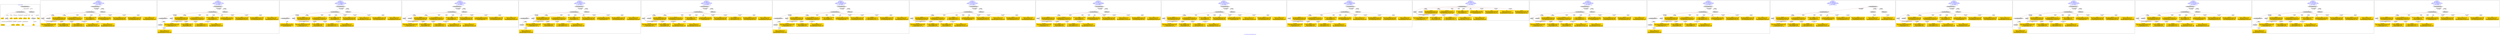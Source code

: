 digraph n0 {
fontcolor="blue"
remincross="true"
label="s17-s-houston-museum-of-fine-arts.json"
subgraph cluster_0 {
label="1-correct model"
n2[style="filled",color="white",fillcolor="lightgray",label="CulturalHeritageObject1"];
n3[shape="plaintext",style="filled",fillcolor="gold",label="artyear"];
n4[style="filled",color="white",fillcolor="lightgray",label="Person1"];
n5[shape="plaintext",style="filled",fillcolor="gold",label="artdesc"];
n6[shape="plaintext",style="filled",fillcolor="gold",label="dimensions"];
n7[shape="plaintext",style="filled",fillcolor="gold",label="technique"];
n8[shape="plaintext",style="filled",fillcolor="gold",label="credittext"];
n9[shape="plaintext",style="filled",fillcolor="gold",label="title"];
n10[style="filled",color="white",fillcolor="lightgray",label="Document1"];
n11[shape="plaintext",style="filled",fillcolor="gold",label="nationality"];
n12[shape="plaintext",style="filled",fillcolor="gold",label="birthDate"];
n13[shape="plaintext",style="filled",fillcolor="gold",label="deathDate"];
n14[shape="plaintext",style="filled",fillcolor="gold",label="artist"];
n15[style="filled",color="white",fillcolor="lightgray",label="EuropeanaAggregation1"];
n16[style="filled",color="white",fillcolor="lightgray",label="WebResource1"];
n17[shape="plaintext",style="filled",fillcolor="gold",label="photo"];
n18[shape="plaintext",style="filled",fillcolor="gold",label="link"];
}
subgraph cluster_1 {
label="candidate 0\nlink coherence:1.0\nnode coherence:1.0\nconfidence:0.5176043420213278\nmapping score:0.6169792251182203\ncost:15.99952\n-precision:1.0-recall:1.0"
n20[style="filled",color="white",fillcolor="lightgray",label="CulturalHeritageObject1"];
n21[style="filled",color="white",fillcolor="lightgray",label="Person1"];
n22[style="filled",color="white",fillcolor="lightgray",label="Document1"];
n23[style="filled",color="white",fillcolor="lightgray",label="EuropeanaAggregation1"];
n24[style="filled",color="white",fillcolor="lightgray",label="WebResource1"];
n25[shape="plaintext",style="filled",fillcolor="gold",label="technique\n[CulturalHeritageObject,medium,0.751]\n[CulturalHeritageObject,description,0.125]\n[Person,biographicalInformation,0.069]\n[CulturalHeritageObject,title,0.054]"];
n26[shape="plaintext",style="filled",fillcolor="gold",label="dimensions\n[CulturalHeritageObject,extent,0.631]\n[CulturalHeritageObject,accessionNumber,0.161]\n[CulturalHeritageObject,description,0.124]\n[CulturalHeritageObject,medium,0.084]"];
n27[shape="plaintext",style="filled",fillcolor="gold",label="nationality\n[Person,countryAssociatedWithThePerson,0.632]\n[CulturalHeritageObject,provenance,0.141]\n[Concept,prefLabel,0.119]\n[CulturalHeritageObject,title,0.108]"];
n28[shape="plaintext",style="filled",fillcolor="gold",label="photo\n[WebResource,classLink,0.694]\n[Document,classLink,0.29]\n[CulturalHeritageObject,description,0.008]\n[CulturalHeritageObject,extent,0.007]"];
n29[shape="plaintext",style="filled",fillcolor="gold",label="link\n[WebResource,classLink,0.513]\n[Document,classLink,0.357]\n[CulturalHeritageObject,provenance,0.073]\n[CulturalHeritageObject,description,0.057]"];
n30[shape="plaintext",style="filled",fillcolor="gold",label="artyear\n[CulturalHeritageObject,created,0.465]\n[Person,dateOfDeath,0.31]\n[Person,dateOfBirth,0.157]\n[CulturalHeritageObject,title,0.067]"];
n31[shape="plaintext",style="filled",fillcolor="gold",label="birthDate\n[CulturalHeritageObject,created,0.325]\n[Person,dateOfDeath,0.325]\n[Person,dateOfBirth,0.306]\n[CulturalHeritageObject,title,0.045]"];
n32[shape="plaintext",style="filled",fillcolor="gold",label="deathDate\n[Person,dateOfDeath,0.411]\n[CulturalHeritageObject,created,0.408]\n[Person,dateOfBirth,0.131]\n[CulturalHeritageObject,provenance,0.05]"];
n33[shape="plaintext",style="filled",fillcolor="gold",label="title\n[CulturalHeritageObject,title,0.389]\n[CulturalHeritageObject,description,0.377]\n[Person,biographicalInformation,0.157]\n[Concept,prefLabel,0.076]"];
n34[shape="plaintext",style="filled",fillcolor="gold",label="artdesc\n[CulturalHeritageObject,description,0.43]\n[Person,biographicalInformation,0.383]\n[CulturalHeritageObject,title,0.135]\n[CulturalHeritageObject,provenance,0.051]"];
n35[shape="plaintext",style="filled",fillcolor="gold",label="artist\n[Person,nameOfThePerson,0.522]\n[Document,classLink,0.179]\n[CulturalHeritageObject,description,0.159]\n[CulturalHeritageObject,provenance,0.14]"];
n36[shape="plaintext",style="filled",fillcolor="gold",label="credittext\n[CulturalHeritageObject,provenance,0.622]\n[CulturalHeritageObject,description,0.178]\n[CulturalHeritageObject,title,0.118]\n[Person,biographicalInformation,0.082]"];
}
subgraph cluster_2 {
label="candidate 1\nlink coherence:1.0\nnode coherence:1.0\nconfidence:0.5176043420213278\nmapping score:0.6169792251182203\ncost:16.9995\n-precision:0.88-recall:0.94"
n38[style="filled",color="white",fillcolor="lightgray",label="CulturalHeritageObject1"];
n39[style="filled",color="white",fillcolor="lightgray",label="CulturalHeritageObject2"];
n40[style="filled",color="white",fillcolor="lightgray",label="Person1"];
n41[style="filled",color="white",fillcolor="lightgray",label="Document2"];
n42[style="filled",color="white",fillcolor="lightgray",label="EuropeanaAggregation1"];
n43[style="filled",color="white",fillcolor="lightgray",label="WebResource1"];
n44[shape="plaintext",style="filled",fillcolor="gold",label="technique\n[CulturalHeritageObject,medium,0.751]\n[CulturalHeritageObject,description,0.125]\n[Person,biographicalInformation,0.069]\n[CulturalHeritageObject,title,0.054]"];
n45[shape="plaintext",style="filled",fillcolor="gold",label="dimensions\n[CulturalHeritageObject,extent,0.631]\n[CulturalHeritageObject,accessionNumber,0.161]\n[CulturalHeritageObject,description,0.124]\n[CulturalHeritageObject,medium,0.084]"];
n46[shape="plaintext",style="filled",fillcolor="gold",label="nationality\n[Person,countryAssociatedWithThePerson,0.632]\n[CulturalHeritageObject,provenance,0.141]\n[Concept,prefLabel,0.119]\n[CulturalHeritageObject,title,0.108]"];
n47[shape="plaintext",style="filled",fillcolor="gold",label="photo\n[WebResource,classLink,0.694]\n[Document,classLink,0.29]\n[CulturalHeritageObject,description,0.008]\n[CulturalHeritageObject,extent,0.007]"];
n48[shape="plaintext",style="filled",fillcolor="gold",label="link\n[WebResource,classLink,0.513]\n[Document,classLink,0.357]\n[CulturalHeritageObject,provenance,0.073]\n[CulturalHeritageObject,description,0.057]"];
n49[shape="plaintext",style="filled",fillcolor="gold",label="artyear\n[CulturalHeritageObject,created,0.465]\n[Person,dateOfDeath,0.31]\n[Person,dateOfBirth,0.157]\n[CulturalHeritageObject,title,0.067]"];
n50[shape="plaintext",style="filled",fillcolor="gold",label="birthDate\n[CulturalHeritageObject,created,0.325]\n[Person,dateOfDeath,0.325]\n[Person,dateOfBirth,0.306]\n[CulturalHeritageObject,title,0.045]"];
n51[shape="plaintext",style="filled",fillcolor="gold",label="deathDate\n[Person,dateOfDeath,0.411]\n[CulturalHeritageObject,created,0.408]\n[Person,dateOfBirth,0.131]\n[CulturalHeritageObject,provenance,0.05]"];
n52[shape="plaintext",style="filled",fillcolor="gold",label="title\n[CulturalHeritageObject,title,0.389]\n[CulturalHeritageObject,description,0.377]\n[Person,biographicalInformation,0.157]\n[Concept,prefLabel,0.076]"];
n53[shape="plaintext",style="filled",fillcolor="gold",label="artdesc\n[CulturalHeritageObject,description,0.43]\n[Person,biographicalInformation,0.383]\n[CulturalHeritageObject,title,0.135]\n[CulturalHeritageObject,provenance,0.051]"];
n54[shape="plaintext",style="filled",fillcolor="gold",label="artist\n[Person,nameOfThePerson,0.522]\n[Document,classLink,0.179]\n[CulturalHeritageObject,description,0.159]\n[CulturalHeritageObject,provenance,0.14]"];
n55[shape="plaintext",style="filled",fillcolor="gold",label="credittext\n[CulturalHeritageObject,provenance,0.622]\n[CulturalHeritageObject,description,0.178]\n[CulturalHeritageObject,title,0.118]\n[Person,biographicalInformation,0.082]"];
}
subgraph cluster_3 {
label="candidate 10\nlink coherence:1.0\nnode coherence:1.0\nconfidence:0.49392590426947147\nmapping score:0.6090864125342682\ncost:15.99951\n-precision:0.81-recall:0.81"
n57[style="filled",color="white",fillcolor="lightgray",label="CulturalHeritageObject1"];
n58[style="filled",color="white",fillcolor="lightgray",label="CulturalHeritageObject2"];
n59[style="filled",color="white",fillcolor="lightgray",label="Person1"];
n60[style="filled",color="white",fillcolor="lightgray",label="EuropeanaAggregation1"];
n61[style="filled",color="white",fillcolor="lightgray",label="WebResource1"];
n62[shape="plaintext",style="filled",fillcolor="gold",label="technique\n[CulturalHeritageObject,medium,0.751]\n[CulturalHeritageObject,description,0.125]\n[Person,biographicalInformation,0.069]\n[CulturalHeritageObject,title,0.054]"];
n63[shape="plaintext",style="filled",fillcolor="gold",label="dimensions\n[CulturalHeritageObject,extent,0.631]\n[CulturalHeritageObject,accessionNumber,0.161]\n[CulturalHeritageObject,description,0.124]\n[CulturalHeritageObject,medium,0.084]"];
n64[shape="plaintext",style="filled",fillcolor="gold",label="nationality\n[Person,countryAssociatedWithThePerson,0.632]\n[CulturalHeritageObject,provenance,0.141]\n[Concept,prefLabel,0.119]\n[CulturalHeritageObject,title,0.108]"];
n65[shape="plaintext",style="filled",fillcolor="gold",label="photo\n[WebResource,classLink,0.694]\n[Document,classLink,0.29]\n[CulturalHeritageObject,description,0.008]\n[CulturalHeritageObject,extent,0.007]"];
n66[shape="plaintext",style="filled",fillcolor="gold",label="artyear\n[CulturalHeritageObject,created,0.465]\n[Person,dateOfDeath,0.31]\n[Person,dateOfBirth,0.157]\n[CulturalHeritageObject,title,0.067]"];
n67[shape="plaintext",style="filled",fillcolor="gold",label="birthDate\n[CulturalHeritageObject,created,0.325]\n[Person,dateOfDeath,0.325]\n[Person,dateOfBirth,0.306]\n[CulturalHeritageObject,title,0.045]"];
n68[shape="plaintext",style="filled",fillcolor="gold",label="deathDate\n[Person,dateOfDeath,0.411]\n[CulturalHeritageObject,created,0.408]\n[Person,dateOfBirth,0.131]\n[CulturalHeritageObject,provenance,0.05]"];
n69[shape="plaintext",style="filled",fillcolor="gold",label="artdesc\n[CulturalHeritageObject,description,0.43]\n[Person,biographicalInformation,0.383]\n[CulturalHeritageObject,title,0.135]\n[CulturalHeritageObject,provenance,0.051]"];
n70[shape="plaintext",style="filled",fillcolor="gold",label="link\n[WebResource,classLink,0.513]\n[Document,classLink,0.357]\n[CulturalHeritageObject,provenance,0.073]\n[CulturalHeritageObject,description,0.057]"];
n71[shape="plaintext",style="filled",fillcolor="gold",label="artist\n[Person,nameOfThePerson,0.522]\n[Document,classLink,0.179]\n[CulturalHeritageObject,description,0.159]\n[CulturalHeritageObject,provenance,0.14]"];
n72[shape="plaintext",style="filled",fillcolor="gold",label="title\n[CulturalHeritageObject,title,0.389]\n[CulturalHeritageObject,description,0.377]\n[Person,biographicalInformation,0.157]\n[Concept,prefLabel,0.076]"];
n73[shape="plaintext",style="filled",fillcolor="gold",label="credittext\n[CulturalHeritageObject,provenance,0.622]\n[CulturalHeritageObject,description,0.178]\n[CulturalHeritageObject,title,0.118]\n[Person,biographicalInformation,0.082]"];
}
subgraph cluster_4 {
label="candidate 11\nlink coherence:1.0\nnode coherence:1.0\nconfidence:0.4920205670184985\nmapping score:0.6084513001172772\ncost:15.99952\n-precision:0.88-recall:0.88"
n75[style="filled",color="white",fillcolor="lightgray",label="CulturalHeritageObject1"];
n76[style="filled",color="white",fillcolor="lightgray",label="Person1"];
n77[style="filled",color="white",fillcolor="lightgray",label="Document1"];
n78[style="filled",color="white",fillcolor="lightgray",label="EuropeanaAggregation1"];
n79[style="filled",color="white",fillcolor="lightgray",label="WebResource1"];
n80[shape="plaintext",style="filled",fillcolor="gold",label="technique\n[CulturalHeritageObject,medium,0.751]\n[CulturalHeritageObject,description,0.125]\n[Person,biographicalInformation,0.069]\n[CulturalHeritageObject,title,0.054]"];
n81[shape="plaintext",style="filled",fillcolor="gold",label="dimensions\n[CulturalHeritageObject,extent,0.631]\n[CulturalHeritageObject,accessionNumber,0.161]\n[CulturalHeritageObject,description,0.124]\n[CulturalHeritageObject,medium,0.084]"];
n82[shape="plaintext",style="filled",fillcolor="gold",label="nationality\n[Person,countryAssociatedWithThePerson,0.632]\n[CulturalHeritageObject,provenance,0.141]\n[Concept,prefLabel,0.119]\n[CulturalHeritageObject,title,0.108]"];
n83[shape="plaintext",style="filled",fillcolor="gold",label="photo\n[WebResource,classLink,0.694]\n[Document,classLink,0.29]\n[CulturalHeritageObject,description,0.008]\n[CulturalHeritageObject,extent,0.007]"];
n84[shape="plaintext",style="filled",fillcolor="gold",label="link\n[WebResource,classLink,0.513]\n[Document,classLink,0.357]\n[CulturalHeritageObject,provenance,0.073]\n[CulturalHeritageObject,description,0.057]"];
n85[shape="plaintext",style="filled",fillcolor="gold",label="artyear\n[CulturalHeritageObject,created,0.465]\n[Person,dateOfDeath,0.31]\n[Person,dateOfBirth,0.157]\n[CulturalHeritageObject,title,0.067]"];
n86[shape="plaintext",style="filled",fillcolor="gold",label="birthDate\n[CulturalHeritageObject,created,0.325]\n[Person,dateOfDeath,0.325]\n[Person,dateOfBirth,0.306]\n[CulturalHeritageObject,title,0.045]"];
n87[shape="plaintext",style="filled",fillcolor="gold",label="deathDate\n[Person,dateOfDeath,0.411]\n[CulturalHeritageObject,created,0.408]\n[Person,dateOfBirth,0.131]\n[CulturalHeritageObject,provenance,0.05]"];
n88[shape="plaintext",style="filled",fillcolor="gold",label="artdesc\n[CulturalHeritageObject,description,0.43]\n[Person,biographicalInformation,0.383]\n[CulturalHeritageObject,title,0.135]\n[CulturalHeritageObject,provenance,0.051]"];
n89[shape="plaintext",style="filled",fillcolor="gold",label="title\n[CulturalHeritageObject,title,0.389]\n[CulturalHeritageObject,description,0.377]\n[Person,biographicalInformation,0.157]\n[Concept,prefLabel,0.076]"];
n90[shape="plaintext",style="filled",fillcolor="gold",label="artist\n[Person,nameOfThePerson,0.522]\n[Document,classLink,0.179]\n[CulturalHeritageObject,description,0.159]\n[CulturalHeritageObject,provenance,0.14]"];
n91[shape="plaintext",style="filled",fillcolor="gold",label="credittext\n[CulturalHeritageObject,provenance,0.622]\n[CulturalHeritageObject,description,0.178]\n[CulturalHeritageObject,title,0.118]\n[Person,biographicalInformation,0.082]"];
}
subgraph cluster_5 {
label="candidate 12\nlink coherence:1.0\nnode coherence:1.0\nconfidence:0.4920205670184985\nmapping score:0.6084513001172772\ncost:16.9995\n-precision:0.76-recall:0.81"
n93[style="filled",color="white",fillcolor="lightgray",label="CulturalHeritageObject1"];
n94[style="filled",color="white",fillcolor="lightgray",label="CulturalHeritageObject2"];
n95[style="filled",color="white",fillcolor="lightgray",label="Person1"];
n96[style="filled",color="white",fillcolor="lightgray",label="Document2"];
n97[style="filled",color="white",fillcolor="lightgray",label="EuropeanaAggregation1"];
n98[style="filled",color="white",fillcolor="lightgray",label="WebResource1"];
n99[shape="plaintext",style="filled",fillcolor="gold",label="technique\n[CulturalHeritageObject,medium,0.751]\n[CulturalHeritageObject,description,0.125]\n[Person,biographicalInformation,0.069]\n[CulturalHeritageObject,title,0.054]"];
n100[shape="plaintext",style="filled",fillcolor="gold",label="dimensions\n[CulturalHeritageObject,extent,0.631]\n[CulturalHeritageObject,accessionNumber,0.161]\n[CulturalHeritageObject,description,0.124]\n[CulturalHeritageObject,medium,0.084]"];
n101[shape="plaintext",style="filled",fillcolor="gold",label="nationality\n[Person,countryAssociatedWithThePerson,0.632]\n[CulturalHeritageObject,provenance,0.141]\n[Concept,prefLabel,0.119]\n[CulturalHeritageObject,title,0.108]"];
n102[shape="plaintext",style="filled",fillcolor="gold",label="photo\n[WebResource,classLink,0.694]\n[Document,classLink,0.29]\n[CulturalHeritageObject,description,0.008]\n[CulturalHeritageObject,extent,0.007]"];
n103[shape="plaintext",style="filled",fillcolor="gold",label="link\n[WebResource,classLink,0.513]\n[Document,classLink,0.357]\n[CulturalHeritageObject,provenance,0.073]\n[CulturalHeritageObject,description,0.057]"];
n104[shape="plaintext",style="filled",fillcolor="gold",label="artyear\n[CulturalHeritageObject,created,0.465]\n[Person,dateOfDeath,0.31]\n[Person,dateOfBirth,0.157]\n[CulturalHeritageObject,title,0.067]"];
n105[shape="plaintext",style="filled",fillcolor="gold",label="birthDate\n[CulturalHeritageObject,created,0.325]\n[Person,dateOfDeath,0.325]\n[Person,dateOfBirth,0.306]\n[CulturalHeritageObject,title,0.045]"];
n106[shape="plaintext",style="filled",fillcolor="gold",label="deathDate\n[Person,dateOfDeath,0.411]\n[CulturalHeritageObject,created,0.408]\n[Person,dateOfBirth,0.131]\n[CulturalHeritageObject,provenance,0.05]"];
n107[shape="plaintext",style="filled",fillcolor="gold",label="artdesc\n[CulturalHeritageObject,description,0.43]\n[Person,biographicalInformation,0.383]\n[CulturalHeritageObject,title,0.135]\n[CulturalHeritageObject,provenance,0.051]"];
n108[shape="plaintext",style="filled",fillcolor="gold",label="title\n[CulturalHeritageObject,title,0.389]\n[CulturalHeritageObject,description,0.377]\n[Person,biographicalInformation,0.157]\n[Concept,prefLabel,0.076]"];
n109[shape="plaintext",style="filled",fillcolor="gold",label="artist\n[Person,nameOfThePerson,0.522]\n[Document,classLink,0.179]\n[CulturalHeritageObject,description,0.159]\n[CulturalHeritageObject,provenance,0.14]"];
n110[shape="plaintext",style="filled",fillcolor="gold",label="credittext\n[CulturalHeritageObject,provenance,0.622]\n[CulturalHeritageObject,description,0.178]\n[CulturalHeritageObject,title,0.118]\n[Person,biographicalInformation,0.082]"];
}
subgraph cluster_6 {
label="candidate 13\nlink coherence:1.0\nnode coherence:1.0\nconfidence:0.48905807062851797\nmapping score:0.6074638013206171\ncost:15.99952\n-precision:0.88-recall:0.88"
n112[style="filled",color="white",fillcolor="lightgray",label="CulturalHeritageObject1"];
n113[style="filled",color="white",fillcolor="lightgray",label="Person1"];
n114[style="filled",color="white",fillcolor="lightgray",label="Document1"];
n115[style="filled",color="white",fillcolor="lightgray",label="EuropeanaAggregation1"];
n116[style="filled",color="white",fillcolor="lightgray",label="WebResource1"];
n117[shape="plaintext",style="filled",fillcolor="gold",label="technique\n[CulturalHeritageObject,medium,0.751]\n[CulturalHeritageObject,description,0.125]\n[Person,biographicalInformation,0.069]\n[CulturalHeritageObject,title,0.054]"];
n118[shape="plaintext",style="filled",fillcolor="gold",label="dimensions\n[CulturalHeritageObject,extent,0.631]\n[CulturalHeritageObject,accessionNumber,0.161]\n[CulturalHeritageObject,description,0.124]\n[CulturalHeritageObject,medium,0.084]"];
n119[shape="plaintext",style="filled",fillcolor="gold",label="nationality\n[Person,countryAssociatedWithThePerson,0.632]\n[CulturalHeritageObject,provenance,0.141]\n[Concept,prefLabel,0.119]\n[CulturalHeritageObject,title,0.108]"];
n120[shape="plaintext",style="filled",fillcolor="gold",label="photo\n[WebResource,classLink,0.694]\n[Document,classLink,0.29]\n[CulturalHeritageObject,description,0.008]\n[CulturalHeritageObject,extent,0.007]"];
n121[shape="plaintext",style="filled",fillcolor="gold",label="link\n[WebResource,classLink,0.513]\n[Document,classLink,0.357]\n[CulturalHeritageObject,provenance,0.073]\n[CulturalHeritageObject,description,0.057]"];
n122[shape="plaintext",style="filled",fillcolor="gold",label="artyear\n[CulturalHeritageObject,created,0.465]\n[Person,dateOfDeath,0.31]\n[Person,dateOfBirth,0.157]\n[CulturalHeritageObject,title,0.067]"];
n123[shape="plaintext",style="filled",fillcolor="gold",label="birthDate\n[CulturalHeritageObject,created,0.325]\n[Person,dateOfDeath,0.325]\n[Person,dateOfBirth,0.306]\n[CulturalHeritageObject,title,0.045]"];
n124[shape="plaintext",style="filled",fillcolor="gold",label="title\n[CulturalHeritageObject,title,0.389]\n[CulturalHeritageObject,description,0.377]\n[Person,biographicalInformation,0.157]\n[Concept,prefLabel,0.076]"];
n125[shape="plaintext",style="filled",fillcolor="gold",label="artdesc\n[CulturalHeritageObject,description,0.43]\n[Person,biographicalInformation,0.383]\n[CulturalHeritageObject,title,0.135]\n[CulturalHeritageObject,provenance,0.051]"];
n126[shape="plaintext",style="filled",fillcolor="gold",label="artist\n[Person,nameOfThePerson,0.522]\n[Document,classLink,0.179]\n[CulturalHeritageObject,description,0.159]\n[CulturalHeritageObject,provenance,0.14]"];
n127[shape="plaintext",style="filled",fillcolor="gold",label="deathDate\n[Person,dateOfDeath,0.411]\n[CulturalHeritageObject,created,0.408]\n[Person,dateOfBirth,0.131]\n[CulturalHeritageObject,provenance,0.05]"];
n128[shape="plaintext",style="filled",fillcolor="gold",label="credittext\n[CulturalHeritageObject,provenance,0.622]\n[CulturalHeritageObject,description,0.178]\n[CulturalHeritageObject,title,0.118]\n[Person,biographicalInformation,0.082]"];
}
subgraph cluster_7 {
label="candidate 14\nlink coherence:1.0\nnode coherence:1.0\nconfidence:0.48905807062851797\nmapping score:0.6074638013206171\ncost:16.9995\n-precision:0.76-recall:0.81"
n130[style="filled",color="white",fillcolor="lightgray",label="CulturalHeritageObject1"];
n131[style="filled",color="white",fillcolor="lightgray",label="CulturalHeritageObject2"];
n132[style="filled",color="white",fillcolor="lightgray",label="Person1"];
n133[style="filled",color="white",fillcolor="lightgray",label="Document2"];
n134[style="filled",color="white",fillcolor="lightgray",label="EuropeanaAggregation1"];
n135[style="filled",color="white",fillcolor="lightgray",label="WebResource1"];
n136[shape="plaintext",style="filled",fillcolor="gold",label="technique\n[CulturalHeritageObject,medium,0.751]\n[CulturalHeritageObject,description,0.125]\n[Person,biographicalInformation,0.069]\n[CulturalHeritageObject,title,0.054]"];
n137[shape="plaintext",style="filled",fillcolor="gold",label="dimensions\n[CulturalHeritageObject,extent,0.631]\n[CulturalHeritageObject,accessionNumber,0.161]\n[CulturalHeritageObject,description,0.124]\n[CulturalHeritageObject,medium,0.084]"];
n138[shape="plaintext",style="filled",fillcolor="gold",label="nationality\n[Person,countryAssociatedWithThePerson,0.632]\n[CulturalHeritageObject,provenance,0.141]\n[Concept,prefLabel,0.119]\n[CulturalHeritageObject,title,0.108]"];
n139[shape="plaintext",style="filled",fillcolor="gold",label="photo\n[WebResource,classLink,0.694]\n[Document,classLink,0.29]\n[CulturalHeritageObject,description,0.008]\n[CulturalHeritageObject,extent,0.007]"];
n140[shape="plaintext",style="filled",fillcolor="gold",label="link\n[WebResource,classLink,0.513]\n[Document,classLink,0.357]\n[CulturalHeritageObject,provenance,0.073]\n[CulturalHeritageObject,description,0.057]"];
n141[shape="plaintext",style="filled",fillcolor="gold",label="artyear\n[CulturalHeritageObject,created,0.465]\n[Person,dateOfDeath,0.31]\n[Person,dateOfBirth,0.157]\n[CulturalHeritageObject,title,0.067]"];
n142[shape="plaintext",style="filled",fillcolor="gold",label="birthDate\n[CulturalHeritageObject,created,0.325]\n[Person,dateOfDeath,0.325]\n[Person,dateOfBirth,0.306]\n[CulturalHeritageObject,title,0.045]"];
n143[shape="plaintext",style="filled",fillcolor="gold",label="title\n[CulturalHeritageObject,title,0.389]\n[CulturalHeritageObject,description,0.377]\n[Person,biographicalInformation,0.157]\n[Concept,prefLabel,0.076]"];
n144[shape="plaintext",style="filled",fillcolor="gold",label="artdesc\n[CulturalHeritageObject,description,0.43]\n[Person,biographicalInformation,0.383]\n[CulturalHeritageObject,title,0.135]\n[CulturalHeritageObject,provenance,0.051]"];
n145[shape="plaintext",style="filled",fillcolor="gold",label="artist\n[Person,nameOfThePerson,0.522]\n[Document,classLink,0.179]\n[CulturalHeritageObject,description,0.159]\n[CulturalHeritageObject,provenance,0.14]"];
n146[shape="plaintext",style="filled",fillcolor="gold",label="deathDate\n[Person,dateOfDeath,0.411]\n[CulturalHeritageObject,created,0.408]\n[Person,dateOfBirth,0.131]\n[CulturalHeritageObject,provenance,0.05]"];
n147[shape="plaintext",style="filled",fillcolor="gold",label="credittext\n[CulturalHeritageObject,provenance,0.622]\n[CulturalHeritageObject,description,0.178]\n[CulturalHeritageObject,title,0.118]\n[Person,biographicalInformation,0.082]"];
}
subgraph cluster_8 {
label="candidate 15\nlink coherence:1.0\nnode coherence:1.0\nconfidence:0.4807129191614412\nmapping score:0.6185709730538137\ncost:14.99954\n-precision:0.8-recall:0.75"
n149[style="filled",color="white",fillcolor="lightgray",label="CulturalHeritageObject1"];
n150[style="filled",color="white",fillcolor="lightgray",label="Person1"];
n151[style="filled",color="white",fillcolor="lightgray",label="EuropeanaAggregation1"];
n152[style="filled",color="white",fillcolor="lightgray",label="WebResource1"];
n153[shape="plaintext",style="filled",fillcolor="gold",label="technique\n[CulturalHeritageObject,medium,0.751]\n[CulturalHeritageObject,description,0.125]\n[Person,biographicalInformation,0.069]\n[CulturalHeritageObject,title,0.054]"];
n154[shape="plaintext",style="filled",fillcolor="gold",label="dimensions\n[CulturalHeritageObject,extent,0.631]\n[CulturalHeritageObject,accessionNumber,0.161]\n[CulturalHeritageObject,description,0.124]\n[CulturalHeritageObject,medium,0.084]"];
n155[shape="plaintext",style="filled",fillcolor="gold",label="nationality\n[Person,countryAssociatedWithThePerson,0.632]\n[CulturalHeritageObject,provenance,0.141]\n[Concept,prefLabel,0.119]\n[CulturalHeritageObject,title,0.108]"];
n156[shape="plaintext",style="filled",fillcolor="gold",label="photo\n[WebResource,classLink,0.694]\n[Document,classLink,0.29]\n[CulturalHeritageObject,description,0.008]\n[CulturalHeritageObject,extent,0.007]"];
n157[shape="plaintext",style="filled",fillcolor="gold",label="deathDate\n[Person,dateOfDeath,0.411]\n[CulturalHeritageObject,created,0.408]\n[Person,dateOfBirth,0.131]\n[CulturalHeritageObject,provenance,0.05]"];
n158[shape="plaintext",style="filled",fillcolor="gold",label="birthDate\n[CulturalHeritageObject,created,0.325]\n[Person,dateOfDeath,0.325]\n[Person,dateOfBirth,0.306]\n[CulturalHeritageObject,title,0.045]"];
n159[shape="plaintext",style="filled",fillcolor="gold",label="artyear\n[CulturalHeritageObject,created,0.465]\n[Person,dateOfDeath,0.31]\n[Person,dateOfBirth,0.157]\n[CulturalHeritageObject,title,0.067]"];
n160[shape="plaintext",style="filled",fillcolor="gold",label="title\n[CulturalHeritageObject,title,0.389]\n[CulturalHeritageObject,description,0.377]\n[Person,biographicalInformation,0.157]\n[Concept,prefLabel,0.076]"];
n161[shape="plaintext",style="filled",fillcolor="gold",label="artdesc\n[CulturalHeritageObject,description,0.43]\n[Person,biographicalInformation,0.383]\n[CulturalHeritageObject,title,0.135]\n[CulturalHeritageObject,provenance,0.051]"];
n162[shape="plaintext",style="filled",fillcolor="gold",label="link\n[WebResource,classLink,0.513]\n[Document,classLink,0.357]\n[CulturalHeritageObject,provenance,0.073]\n[CulturalHeritageObject,description,0.057]"];
n163[shape="plaintext",style="filled",fillcolor="gold",label="artist\n[Person,nameOfThePerson,0.522]\n[Document,classLink,0.179]\n[CulturalHeritageObject,description,0.159]\n[CulturalHeritageObject,provenance,0.14]"];
n164[shape="plaintext",style="filled",fillcolor="gold",label="credittext\n[CulturalHeritageObject,provenance,0.622]\n[CulturalHeritageObject,description,0.178]\n[CulturalHeritageObject,title,0.118]\n[Person,biographicalInformation,0.082]"];
}
subgraph cluster_9 {
label="candidate 16\nlink coherence:1.0\nnode coherence:1.0\nconfidence:0.47209711792086817\nmapping score:0.615699039306956\ncost:14.99954\n-precision:0.8-recall:0.75"
n166[style="filled",color="white",fillcolor="lightgray",label="CulturalHeritageObject1"];
n167[style="filled",color="white",fillcolor="lightgray",label="Person1"];
n168[style="filled",color="white",fillcolor="lightgray",label="EuropeanaAggregation1"];
n169[style="filled",color="white",fillcolor="lightgray",label="WebResource1"];
n170[shape="plaintext",style="filled",fillcolor="gold",label="technique\n[CulturalHeritageObject,medium,0.751]\n[CulturalHeritageObject,description,0.125]\n[Person,biographicalInformation,0.069]\n[CulturalHeritageObject,title,0.054]"];
n171[shape="plaintext",style="filled",fillcolor="gold",label="dimensions\n[CulturalHeritageObject,extent,0.631]\n[CulturalHeritageObject,accessionNumber,0.161]\n[CulturalHeritageObject,description,0.124]\n[CulturalHeritageObject,medium,0.084]"];
n172[shape="plaintext",style="filled",fillcolor="gold",label="nationality\n[Person,countryAssociatedWithThePerson,0.632]\n[CulturalHeritageObject,provenance,0.141]\n[Concept,prefLabel,0.119]\n[CulturalHeritageObject,title,0.108]"];
n173[shape="plaintext",style="filled",fillcolor="gold",label="photo\n[WebResource,classLink,0.694]\n[Document,classLink,0.29]\n[CulturalHeritageObject,description,0.008]\n[CulturalHeritageObject,extent,0.007]"];
n174[shape="plaintext",style="filled",fillcolor="gold",label="artyear\n[CulturalHeritageObject,created,0.465]\n[Person,dateOfDeath,0.31]\n[Person,dateOfBirth,0.157]\n[CulturalHeritageObject,title,0.067]"];
n175[shape="plaintext",style="filled",fillcolor="gold",label="birthDate\n[CulturalHeritageObject,created,0.325]\n[Person,dateOfDeath,0.325]\n[Person,dateOfBirth,0.306]\n[CulturalHeritageObject,title,0.045]"];
n176[shape="plaintext",style="filled",fillcolor="gold",label="deathDate\n[Person,dateOfDeath,0.411]\n[CulturalHeritageObject,created,0.408]\n[Person,dateOfBirth,0.131]\n[CulturalHeritageObject,provenance,0.05]"];
n177[shape="plaintext",style="filled",fillcolor="gold",label="title\n[CulturalHeritageObject,title,0.389]\n[CulturalHeritageObject,description,0.377]\n[Person,biographicalInformation,0.157]\n[Concept,prefLabel,0.076]"];
n178[shape="plaintext",style="filled",fillcolor="gold",label="artdesc\n[CulturalHeritageObject,description,0.43]\n[Person,biographicalInformation,0.383]\n[CulturalHeritageObject,title,0.135]\n[CulturalHeritageObject,provenance,0.051]"];
n179[shape="plaintext",style="filled",fillcolor="gold",label="link\n[WebResource,classLink,0.513]\n[Document,classLink,0.357]\n[CulturalHeritageObject,provenance,0.073]\n[CulturalHeritageObject,description,0.057]"];
n180[shape="plaintext",style="filled",fillcolor="gold",label="artist\n[Person,nameOfThePerson,0.522]\n[Document,classLink,0.179]\n[CulturalHeritageObject,description,0.159]\n[CulturalHeritageObject,provenance,0.14]"];
n181[shape="plaintext",style="filled",fillcolor="gold",label="credittext\n[CulturalHeritageObject,provenance,0.622]\n[CulturalHeritageObject,description,0.178]\n[CulturalHeritageObject,title,0.118]\n[Person,biographicalInformation,0.082]"];
}
subgraph cluster_10 {
label="candidate 17\nlink coherence:1.0\nnode coherence:1.0\nconfidence:0.46834212926664215\nmapping score:0.614447376422214\ncost:14.99954\n-precision:0.8-recall:0.75"
n183[style="filled",color="white",fillcolor="lightgray",label="CulturalHeritageObject1"];
n184[style="filled",color="white",fillcolor="lightgray",label="Person1"];
n185[style="filled",color="white",fillcolor="lightgray",label="EuropeanaAggregation1"];
n186[style="filled",color="white",fillcolor="lightgray",label="WebResource1"];
n187[shape="plaintext",style="filled",fillcolor="gold",label="technique\n[CulturalHeritageObject,medium,0.751]\n[CulturalHeritageObject,description,0.125]\n[Person,biographicalInformation,0.069]\n[CulturalHeritageObject,title,0.054]"];
n188[shape="plaintext",style="filled",fillcolor="gold",label="dimensions\n[CulturalHeritageObject,extent,0.631]\n[CulturalHeritageObject,accessionNumber,0.161]\n[CulturalHeritageObject,description,0.124]\n[CulturalHeritageObject,medium,0.084]"];
n189[shape="plaintext",style="filled",fillcolor="gold",label="nationality\n[Person,countryAssociatedWithThePerson,0.632]\n[CulturalHeritageObject,provenance,0.141]\n[Concept,prefLabel,0.119]\n[CulturalHeritageObject,title,0.108]"];
n190[shape="plaintext",style="filled",fillcolor="gold",label="photo\n[WebResource,classLink,0.694]\n[Document,classLink,0.29]\n[CulturalHeritageObject,description,0.008]\n[CulturalHeritageObject,extent,0.007]"];
n191[shape="plaintext",style="filled",fillcolor="gold",label="artyear\n[CulturalHeritageObject,created,0.465]\n[Person,dateOfDeath,0.31]\n[Person,dateOfBirth,0.157]\n[CulturalHeritageObject,title,0.067]"];
n192[shape="plaintext",style="filled",fillcolor="gold",label="birthDate\n[CulturalHeritageObject,created,0.325]\n[Person,dateOfDeath,0.325]\n[Person,dateOfBirth,0.306]\n[CulturalHeritageObject,title,0.045]"];
n193[shape="plaintext",style="filled",fillcolor="gold",label="deathDate\n[Person,dateOfDeath,0.411]\n[CulturalHeritageObject,created,0.408]\n[Person,dateOfBirth,0.131]\n[CulturalHeritageObject,provenance,0.05]"];
n194[shape="plaintext",style="filled",fillcolor="gold",label="artdesc\n[CulturalHeritageObject,description,0.43]\n[Person,biographicalInformation,0.383]\n[CulturalHeritageObject,title,0.135]\n[CulturalHeritageObject,provenance,0.051]"];
n195[shape="plaintext",style="filled",fillcolor="gold",label="title\n[CulturalHeritageObject,title,0.389]\n[CulturalHeritageObject,description,0.377]\n[Person,biographicalInformation,0.157]\n[Concept,prefLabel,0.076]"];
n196[shape="plaintext",style="filled",fillcolor="gold",label="link\n[WebResource,classLink,0.513]\n[Document,classLink,0.357]\n[CulturalHeritageObject,provenance,0.073]\n[CulturalHeritageObject,description,0.057]"];
n197[shape="plaintext",style="filled",fillcolor="gold",label="artist\n[Person,nameOfThePerson,0.522]\n[Document,classLink,0.179]\n[CulturalHeritageObject,description,0.159]\n[CulturalHeritageObject,provenance,0.14]"];
n198[shape="plaintext",style="filled",fillcolor="gold",label="credittext\n[CulturalHeritageObject,provenance,0.622]\n[CulturalHeritageObject,description,0.178]\n[CulturalHeritageObject,title,0.118]\n[Person,biographicalInformation,0.082]"];
}
subgraph cluster_11 {
label="candidate 18\nlink coherence:1.0\nnode coherence:1.0\nconfidence:0.46095804883859365\nmapping score:0.6119860162795312\ncost:14.99954\n-precision:0.87-recall:0.81"
n200[style="filled",color="white",fillcolor="lightgray",label="CulturalHeritageObject1"];
n201[style="filled",color="white",fillcolor="lightgray",label="Person1"];
n202[style="filled",color="white",fillcolor="lightgray",label="EuropeanaAggregation1"];
n203[style="filled",color="white",fillcolor="lightgray",label="WebResource1"];
n204[shape="plaintext",style="filled",fillcolor="gold",label="technique\n[CulturalHeritageObject,medium,0.751]\n[CulturalHeritageObject,description,0.125]\n[Person,biographicalInformation,0.069]\n[CulturalHeritageObject,title,0.054]"];
n205[shape="plaintext",style="filled",fillcolor="gold",label="dimensions\n[CulturalHeritageObject,extent,0.631]\n[CulturalHeritageObject,accessionNumber,0.161]\n[CulturalHeritageObject,description,0.124]\n[CulturalHeritageObject,medium,0.084]"];
n206[shape="plaintext",style="filled",fillcolor="gold",label="nationality\n[Person,countryAssociatedWithThePerson,0.632]\n[CulturalHeritageObject,provenance,0.141]\n[Concept,prefLabel,0.119]\n[CulturalHeritageObject,title,0.108]"];
n207[shape="plaintext",style="filled",fillcolor="gold",label="photo\n[WebResource,classLink,0.694]\n[Document,classLink,0.29]\n[CulturalHeritageObject,description,0.008]\n[CulturalHeritageObject,extent,0.007]"];
n208[shape="plaintext",style="filled",fillcolor="gold",label="artyear\n[CulturalHeritageObject,created,0.465]\n[Person,dateOfDeath,0.31]\n[Person,dateOfBirth,0.157]\n[CulturalHeritageObject,title,0.067]"];
n209[shape="plaintext",style="filled",fillcolor="gold",label="birthDate\n[CulturalHeritageObject,created,0.325]\n[Person,dateOfDeath,0.325]\n[Person,dateOfBirth,0.306]\n[CulturalHeritageObject,title,0.045]"];
n210[shape="plaintext",style="filled",fillcolor="gold",label="deathDate\n[Person,dateOfDeath,0.411]\n[CulturalHeritageObject,created,0.408]\n[Person,dateOfBirth,0.131]\n[CulturalHeritageObject,provenance,0.05]"];
n211[shape="plaintext",style="filled",fillcolor="gold",label="title\n[CulturalHeritageObject,title,0.389]\n[CulturalHeritageObject,description,0.377]\n[Person,biographicalInformation,0.157]\n[Concept,prefLabel,0.076]"];
n212[shape="plaintext",style="filled",fillcolor="gold",label="link\n[WebResource,classLink,0.513]\n[Document,classLink,0.357]\n[CulturalHeritageObject,provenance,0.073]\n[CulturalHeritageObject,description,0.057]"];
n213[shape="plaintext",style="filled",fillcolor="gold",label="artist\n[Person,nameOfThePerson,0.522]\n[Document,classLink,0.179]\n[CulturalHeritageObject,description,0.159]\n[CulturalHeritageObject,provenance,0.14]"];
n214[shape="plaintext",style="filled",fillcolor="gold",label="credittext\n[CulturalHeritageObject,provenance,0.622]\n[CulturalHeritageObject,description,0.178]\n[CulturalHeritageObject,title,0.118]\n[Person,biographicalInformation,0.082]"];
n215[shape="plaintext",style="filled",fillcolor="gold",label="artdesc\n[CulturalHeritageObject,description,0.43]\n[Person,biographicalInformation,0.383]\n[CulturalHeritageObject,title,0.135]\n[CulturalHeritageObject,provenance,0.051]"];
}
subgraph cluster_12 {
label="candidate 19\nlink coherence:1.0\nnode coherence:1.0\nconfidence:0.460267116888512\nmapping score:0.611755705629504\ncost:13.9998\n-precision:0.86-recall:0.75"
n217[style="filled",color="white",fillcolor="lightgray",label="CulturalHeritageObject1"];
n218[style="filled",color="white",fillcolor="lightgray",label="Person1"];
n219[style="filled",color="white",fillcolor="lightgray",label="Document1"];
n220[shape="plaintext",style="filled",fillcolor="gold",label="technique\n[CulturalHeritageObject,medium,0.751]\n[CulturalHeritageObject,description,0.125]\n[Person,biographicalInformation,0.069]\n[CulturalHeritageObject,title,0.054]"];
n221[shape="plaintext",style="filled",fillcolor="gold",label="dimensions\n[CulturalHeritageObject,extent,0.631]\n[CulturalHeritageObject,accessionNumber,0.161]\n[CulturalHeritageObject,description,0.124]\n[CulturalHeritageObject,medium,0.084]"];
n222[shape="plaintext",style="filled",fillcolor="gold",label="nationality\n[Person,countryAssociatedWithThePerson,0.632]\n[CulturalHeritageObject,provenance,0.141]\n[Concept,prefLabel,0.119]\n[CulturalHeritageObject,title,0.108]"];
n223[shape="plaintext",style="filled",fillcolor="gold",label="artyear\n[CulturalHeritageObject,created,0.465]\n[Person,dateOfDeath,0.31]\n[Person,dateOfBirth,0.157]\n[CulturalHeritageObject,title,0.067]"];
n224[shape="plaintext",style="filled",fillcolor="gold",label="photo\n[WebResource,classLink,0.694]\n[Document,classLink,0.29]\n[CulturalHeritageObject,description,0.008]\n[CulturalHeritageObject,extent,0.007]"];
n225[shape="plaintext",style="filled",fillcolor="gold",label="birthDate\n[CulturalHeritageObject,created,0.325]\n[Person,dateOfDeath,0.325]\n[Person,dateOfBirth,0.306]\n[CulturalHeritageObject,title,0.045]"];
n226[shape="plaintext",style="filled",fillcolor="gold",label="deathDate\n[Person,dateOfDeath,0.411]\n[CulturalHeritageObject,created,0.408]\n[Person,dateOfBirth,0.131]\n[CulturalHeritageObject,provenance,0.05]"];
n227[shape="plaintext",style="filled",fillcolor="gold",label="title\n[CulturalHeritageObject,title,0.389]\n[CulturalHeritageObject,description,0.377]\n[Person,biographicalInformation,0.157]\n[Concept,prefLabel,0.076]"];
n228[shape="plaintext",style="filled",fillcolor="gold",label="artdesc\n[CulturalHeritageObject,description,0.43]\n[Person,biographicalInformation,0.383]\n[CulturalHeritageObject,title,0.135]\n[CulturalHeritageObject,provenance,0.051]"];
n229[shape="plaintext",style="filled",fillcolor="gold",label="link\n[WebResource,classLink,0.513]\n[Document,classLink,0.357]\n[CulturalHeritageObject,provenance,0.073]\n[CulturalHeritageObject,description,0.057]"];
n230[shape="plaintext",style="filled",fillcolor="gold",label="artist\n[Person,nameOfThePerson,0.522]\n[Document,classLink,0.179]\n[CulturalHeritageObject,description,0.159]\n[CulturalHeritageObject,provenance,0.14]"];
n231[shape="plaintext",style="filled",fillcolor="gold",label="credittext\n[CulturalHeritageObject,provenance,0.622]\n[CulturalHeritageObject,description,0.178]\n[CulturalHeritageObject,title,0.118]\n[Person,biographicalInformation,0.082]"];
}
subgraph cluster_13 {
label="candidate 2\nlink coherence:1.0\nnode coherence:1.0\nconfidence:0.5043913569132975\nmapping score:0.612574896748877\ncost:15.99952\n-precision:0.88-recall:0.88"
n233[style="filled",color="white",fillcolor="lightgray",label="CulturalHeritageObject1"];
n234[style="filled",color="white",fillcolor="lightgray",label="Person1"];
n235[style="filled",color="white",fillcolor="lightgray",label="Document1"];
n236[style="filled",color="white",fillcolor="lightgray",label="EuropeanaAggregation1"];
n237[style="filled",color="white",fillcolor="lightgray",label="WebResource1"];
n238[shape="plaintext",style="filled",fillcolor="gold",label="technique\n[CulturalHeritageObject,medium,0.751]\n[CulturalHeritageObject,description,0.125]\n[Person,biographicalInformation,0.069]\n[CulturalHeritageObject,title,0.054]"];
n239[shape="plaintext",style="filled",fillcolor="gold",label="dimensions\n[CulturalHeritageObject,extent,0.631]\n[CulturalHeritageObject,accessionNumber,0.161]\n[CulturalHeritageObject,description,0.124]\n[CulturalHeritageObject,medium,0.084]"];
n240[shape="plaintext",style="filled",fillcolor="gold",label="nationality\n[Person,countryAssociatedWithThePerson,0.632]\n[CulturalHeritageObject,provenance,0.141]\n[Concept,prefLabel,0.119]\n[CulturalHeritageObject,title,0.108]"];
n241[shape="plaintext",style="filled",fillcolor="gold",label="photo\n[WebResource,classLink,0.694]\n[Document,classLink,0.29]\n[CulturalHeritageObject,description,0.008]\n[CulturalHeritageObject,extent,0.007]"];
n242[shape="plaintext",style="filled",fillcolor="gold",label="link\n[WebResource,classLink,0.513]\n[Document,classLink,0.357]\n[CulturalHeritageObject,provenance,0.073]\n[CulturalHeritageObject,description,0.057]"];
n243[shape="plaintext",style="filled",fillcolor="gold",label="deathDate\n[Person,dateOfDeath,0.411]\n[CulturalHeritageObject,created,0.408]\n[Person,dateOfBirth,0.131]\n[CulturalHeritageObject,provenance,0.05]"];
n244[shape="plaintext",style="filled",fillcolor="gold",label="birthDate\n[CulturalHeritageObject,created,0.325]\n[Person,dateOfDeath,0.325]\n[Person,dateOfBirth,0.306]\n[CulturalHeritageObject,title,0.045]"];
n245[shape="plaintext",style="filled",fillcolor="gold",label="artyear\n[CulturalHeritageObject,created,0.465]\n[Person,dateOfDeath,0.31]\n[Person,dateOfBirth,0.157]\n[CulturalHeritageObject,title,0.067]"];
n246[shape="plaintext",style="filled",fillcolor="gold",label="title\n[CulturalHeritageObject,title,0.389]\n[CulturalHeritageObject,description,0.377]\n[Person,biographicalInformation,0.157]\n[Concept,prefLabel,0.076]"];
n247[shape="plaintext",style="filled",fillcolor="gold",label="artdesc\n[CulturalHeritageObject,description,0.43]\n[Person,biographicalInformation,0.383]\n[CulturalHeritageObject,title,0.135]\n[CulturalHeritageObject,provenance,0.051]"];
n248[shape="plaintext",style="filled",fillcolor="gold",label="artist\n[Person,nameOfThePerson,0.522]\n[Document,classLink,0.179]\n[CulturalHeritageObject,description,0.159]\n[CulturalHeritageObject,provenance,0.14]"];
n249[shape="plaintext",style="filled",fillcolor="gold",label="credittext\n[CulturalHeritageObject,provenance,0.622]\n[CulturalHeritageObject,description,0.178]\n[CulturalHeritageObject,title,0.118]\n[Person,biographicalInformation,0.082]"];
}
subgraph cluster_14 {
label="candidate 3\nlink coherence:1.0\nnode coherence:1.0\nconfidence:0.5043913569132975\nmapping score:0.612574896748877\ncost:16.9995\n-precision:0.76-recall:0.81"
n251[style="filled",color="white",fillcolor="lightgray",label="CulturalHeritageObject1"];
n252[style="filled",color="white",fillcolor="lightgray",label="CulturalHeritageObject2"];
n253[style="filled",color="white",fillcolor="lightgray",label="Person1"];
n254[style="filled",color="white",fillcolor="lightgray",label="Document2"];
n255[style="filled",color="white",fillcolor="lightgray",label="EuropeanaAggregation1"];
n256[style="filled",color="white",fillcolor="lightgray",label="WebResource1"];
n257[shape="plaintext",style="filled",fillcolor="gold",label="technique\n[CulturalHeritageObject,medium,0.751]\n[CulturalHeritageObject,description,0.125]\n[Person,biographicalInformation,0.069]\n[CulturalHeritageObject,title,0.054]"];
n258[shape="plaintext",style="filled",fillcolor="gold",label="dimensions\n[CulturalHeritageObject,extent,0.631]\n[CulturalHeritageObject,accessionNumber,0.161]\n[CulturalHeritageObject,description,0.124]\n[CulturalHeritageObject,medium,0.084]"];
n259[shape="plaintext",style="filled",fillcolor="gold",label="nationality\n[Person,countryAssociatedWithThePerson,0.632]\n[CulturalHeritageObject,provenance,0.141]\n[Concept,prefLabel,0.119]\n[CulturalHeritageObject,title,0.108]"];
n260[shape="plaintext",style="filled",fillcolor="gold",label="photo\n[WebResource,classLink,0.694]\n[Document,classLink,0.29]\n[CulturalHeritageObject,description,0.008]\n[CulturalHeritageObject,extent,0.007]"];
n261[shape="plaintext",style="filled",fillcolor="gold",label="link\n[WebResource,classLink,0.513]\n[Document,classLink,0.357]\n[CulturalHeritageObject,provenance,0.073]\n[CulturalHeritageObject,description,0.057]"];
n262[shape="plaintext",style="filled",fillcolor="gold",label="deathDate\n[Person,dateOfDeath,0.411]\n[CulturalHeritageObject,created,0.408]\n[Person,dateOfBirth,0.131]\n[CulturalHeritageObject,provenance,0.05]"];
n263[shape="plaintext",style="filled",fillcolor="gold",label="birthDate\n[CulturalHeritageObject,created,0.325]\n[Person,dateOfDeath,0.325]\n[Person,dateOfBirth,0.306]\n[CulturalHeritageObject,title,0.045]"];
n264[shape="plaintext",style="filled",fillcolor="gold",label="artyear\n[CulturalHeritageObject,created,0.465]\n[Person,dateOfDeath,0.31]\n[Person,dateOfBirth,0.157]\n[CulturalHeritageObject,title,0.067]"];
n265[shape="plaintext",style="filled",fillcolor="gold",label="title\n[CulturalHeritageObject,title,0.389]\n[CulturalHeritageObject,description,0.377]\n[Person,biographicalInformation,0.157]\n[Concept,prefLabel,0.076]"];
n266[shape="plaintext",style="filled",fillcolor="gold",label="artdesc\n[CulturalHeritageObject,description,0.43]\n[Person,biographicalInformation,0.383]\n[CulturalHeritageObject,title,0.135]\n[CulturalHeritageObject,provenance,0.051]"];
n267[shape="plaintext",style="filled",fillcolor="gold",label="artist\n[Person,nameOfThePerson,0.522]\n[Document,classLink,0.179]\n[CulturalHeritageObject,description,0.159]\n[CulturalHeritageObject,provenance,0.14]"];
n268[shape="plaintext",style="filled",fillcolor="gold",label="credittext\n[CulturalHeritageObject,provenance,0.622]\n[CulturalHeritageObject,description,0.178]\n[CulturalHeritageObject,title,0.118]\n[Person,biographicalInformation,0.082]"];
}
subgraph cluster_15 {
label="candidate 4\nlink coherence:1.0\nnode coherence:1.0\nconfidence:0.49902058555787243\nmapping score:0.6107846396304019\ncost:15.99953\n-precision:0.81-recall:0.81"
n270[style="filled",color="white",fillcolor="lightgray",label="CulturalHeritageObject1"];
n271[style="filled",color="white",fillcolor="lightgray",label="Person1"];
n272[style="filled",color="white",fillcolor="lightgray",label="EuropeanaAggregation1"];
n273[style="filled",color="white",fillcolor="lightgray",label="WebResource1"];
n274[style="filled",color="white",fillcolor="lightgray",label="WebResource2"];
n275[shape="plaintext",style="filled",fillcolor="gold",label="link\n[WebResource,classLink,0.513]\n[Document,classLink,0.357]\n[CulturalHeritageObject,provenance,0.073]\n[CulturalHeritageObject,description,0.057]"];
n276[shape="plaintext",style="filled",fillcolor="gold",label="technique\n[CulturalHeritageObject,medium,0.751]\n[CulturalHeritageObject,description,0.125]\n[Person,biographicalInformation,0.069]\n[CulturalHeritageObject,title,0.054]"];
n277[shape="plaintext",style="filled",fillcolor="gold",label="dimensions\n[CulturalHeritageObject,extent,0.631]\n[CulturalHeritageObject,accessionNumber,0.161]\n[CulturalHeritageObject,description,0.124]\n[CulturalHeritageObject,medium,0.084]"];
n278[shape="plaintext",style="filled",fillcolor="gold",label="nationality\n[Person,countryAssociatedWithThePerson,0.632]\n[CulturalHeritageObject,provenance,0.141]\n[Concept,prefLabel,0.119]\n[CulturalHeritageObject,title,0.108]"];
n279[shape="plaintext",style="filled",fillcolor="gold",label="photo\n[WebResource,classLink,0.694]\n[Document,classLink,0.29]\n[CulturalHeritageObject,description,0.008]\n[CulturalHeritageObject,extent,0.007]"];
n280[shape="plaintext",style="filled",fillcolor="gold",label="artyear\n[CulturalHeritageObject,created,0.465]\n[Person,dateOfDeath,0.31]\n[Person,dateOfBirth,0.157]\n[CulturalHeritageObject,title,0.067]"];
n281[shape="plaintext",style="filled",fillcolor="gold",label="birthDate\n[CulturalHeritageObject,created,0.325]\n[Person,dateOfDeath,0.325]\n[Person,dateOfBirth,0.306]\n[CulturalHeritageObject,title,0.045]"];
n282[shape="plaintext",style="filled",fillcolor="gold",label="deathDate\n[Person,dateOfDeath,0.411]\n[CulturalHeritageObject,created,0.408]\n[Person,dateOfBirth,0.131]\n[CulturalHeritageObject,provenance,0.05]"];
n283[shape="plaintext",style="filled",fillcolor="gold",label="title\n[CulturalHeritageObject,title,0.389]\n[CulturalHeritageObject,description,0.377]\n[Person,biographicalInformation,0.157]\n[Concept,prefLabel,0.076]"];
n284[shape="plaintext",style="filled",fillcolor="gold",label="artist\n[Person,nameOfThePerson,0.522]\n[Document,classLink,0.179]\n[CulturalHeritageObject,description,0.159]\n[CulturalHeritageObject,provenance,0.14]"];
n285[shape="plaintext",style="filled",fillcolor="gold",label="credittext\n[CulturalHeritageObject,provenance,0.622]\n[CulturalHeritageObject,description,0.178]\n[CulturalHeritageObject,title,0.118]\n[Person,biographicalInformation,0.082]"];
n286[shape="plaintext",style="filled",fillcolor="gold",label="artdesc\n[CulturalHeritageObject,description,0.43]\n[Person,biographicalInformation,0.383]\n[CulturalHeritageObject,title,0.135]\n[CulturalHeritageObject,provenance,0.051]"];
}
subgraph cluster_16 {
label="candidate 5\nlink coherence:1.0\nnode coherence:1.0\nconfidence:0.4969904965786049\nmapping score:0.6101079433039794\ncost:15.99952\n-precision:0.88-recall:0.88"
n288[style="filled",color="white",fillcolor="lightgray",label="CulturalHeritageObject1"];
n289[style="filled",color="white",fillcolor="lightgray",label="Person1"];
n290[style="filled",color="white",fillcolor="lightgray",label="Document1"];
n291[style="filled",color="white",fillcolor="lightgray",label="EuropeanaAggregation1"];
n292[style="filled",color="white",fillcolor="lightgray",label="WebResource1"];
n293[shape="plaintext",style="filled",fillcolor="gold",label="technique\n[CulturalHeritageObject,medium,0.751]\n[CulturalHeritageObject,description,0.125]\n[Person,biographicalInformation,0.069]\n[CulturalHeritageObject,title,0.054]"];
n294[shape="plaintext",style="filled",fillcolor="gold",label="link\n[WebResource,classLink,0.513]\n[Document,classLink,0.357]\n[CulturalHeritageObject,provenance,0.073]\n[CulturalHeritageObject,description,0.057]"];
n295[shape="plaintext",style="filled",fillcolor="gold",label="dimensions\n[CulturalHeritageObject,extent,0.631]\n[CulturalHeritageObject,accessionNumber,0.161]\n[CulturalHeritageObject,description,0.124]\n[CulturalHeritageObject,medium,0.084]"];
n296[shape="plaintext",style="filled",fillcolor="gold",label="nationality\n[Person,countryAssociatedWithThePerson,0.632]\n[CulturalHeritageObject,provenance,0.141]\n[Concept,prefLabel,0.119]\n[CulturalHeritageObject,title,0.108]"];
n297[shape="plaintext",style="filled",fillcolor="gold",label="artyear\n[CulturalHeritageObject,created,0.465]\n[Person,dateOfDeath,0.31]\n[Person,dateOfBirth,0.157]\n[CulturalHeritageObject,title,0.067]"];
n298[shape="plaintext",style="filled",fillcolor="gold",label="photo\n[WebResource,classLink,0.694]\n[Document,classLink,0.29]\n[CulturalHeritageObject,description,0.008]\n[CulturalHeritageObject,extent,0.007]"];
n299[shape="plaintext",style="filled",fillcolor="gold",label="birthDate\n[CulturalHeritageObject,created,0.325]\n[Person,dateOfDeath,0.325]\n[Person,dateOfBirth,0.306]\n[CulturalHeritageObject,title,0.045]"];
n300[shape="plaintext",style="filled",fillcolor="gold",label="deathDate\n[Person,dateOfDeath,0.411]\n[CulturalHeritageObject,created,0.408]\n[Person,dateOfBirth,0.131]\n[CulturalHeritageObject,provenance,0.05]"];
n301[shape="plaintext",style="filled",fillcolor="gold",label="title\n[CulturalHeritageObject,title,0.389]\n[CulturalHeritageObject,description,0.377]\n[Person,biographicalInformation,0.157]\n[Concept,prefLabel,0.076]"];
n302[shape="plaintext",style="filled",fillcolor="gold",label="artdesc\n[CulturalHeritageObject,description,0.43]\n[Person,biographicalInformation,0.383]\n[CulturalHeritageObject,title,0.135]\n[CulturalHeritageObject,provenance,0.051]"];
n303[shape="plaintext",style="filled",fillcolor="gold",label="artist\n[Person,nameOfThePerson,0.522]\n[Document,classLink,0.179]\n[CulturalHeritageObject,description,0.159]\n[CulturalHeritageObject,provenance,0.14]"];
n304[shape="plaintext",style="filled",fillcolor="gold",label="credittext\n[CulturalHeritageObject,provenance,0.622]\n[CulturalHeritageObject,description,0.178]\n[CulturalHeritageObject,title,0.118]\n[Person,biographicalInformation,0.082]"];
}
subgraph cluster_17 {
label="candidate 6\nlink coherence:1.0\nnode coherence:1.0\nconfidence:0.4969904965786049\nmapping score:0.6101079433039794\ncost:16.9995\n-precision:0.76-recall:0.81"
n306[style="filled",color="white",fillcolor="lightgray",label="CulturalHeritageObject1"];
n307[style="filled",color="white",fillcolor="lightgray",label="CulturalHeritageObject2"];
n308[style="filled",color="white",fillcolor="lightgray",label="Person1"];
n309[style="filled",color="white",fillcolor="lightgray",label="Document2"];
n310[style="filled",color="white",fillcolor="lightgray",label="EuropeanaAggregation1"];
n311[style="filled",color="white",fillcolor="lightgray",label="WebResource1"];
n312[shape="plaintext",style="filled",fillcolor="gold",label="technique\n[CulturalHeritageObject,medium,0.751]\n[CulturalHeritageObject,description,0.125]\n[Person,biographicalInformation,0.069]\n[CulturalHeritageObject,title,0.054]"];
n313[shape="plaintext",style="filled",fillcolor="gold",label="link\n[WebResource,classLink,0.513]\n[Document,classLink,0.357]\n[CulturalHeritageObject,provenance,0.073]\n[CulturalHeritageObject,description,0.057]"];
n314[shape="plaintext",style="filled",fillcolor="gold",label="dimensions\n[CulturalHeritageObject,extent,0.631]\n[CulturalHeritageObject,accessionNumber,0.161]\n[CulturalHeritageObject,description,0.124]\n[CulturalHeritageObject,medium,0.084]"];
n315[shape="plaintext",style="filled",fillcolor="gold",label="nationality\n[Person,countryAssociatedWithThePerson,0.632]\n[CulturalHeritageObject,provenance,0.141]\n[Concept,prefLabel,0.119]\n[CulturalHeritageObject,title,0.108]"];
n316[shape="plaintext",style="filled",fillcolor="gold",label="photo\n[WebResource,classLink,0.694]\n[Document,classLink,0.29]\n[CulturalHeritageObject,description,0.008]\n[CulturalHeritageObject,extent,0.007]"];
n317[shape="plaintext",style="filled",fillcolor="gold",label="artyear\n[CulturalHeritageObject,created,0.465]\n[Person,dateOfDeath,0.31]\n[Person,dateOfBirth,0.157]\n[CulturalHeritageObject,title,0.067]"];
n318[shape="plaintext",style="filled",fillcolor="gold",label="birthDate\n[CulturalHeritageObject,created,0.325]\n[Person,dateOfDeath,0.325]\n[Person,dateOfBirth,0.306]\n[CulturalHeritageObject,title,0.045]"];
n319[shape="plaintext",style="filled",fillcolor="gold",label="deathDate\n[Person,dateOfDeath,0.411]\n[CulturalHeritageObject,created,0.408]\n[Person,dateOfBirth,0.131]\n[CulturalHeritageObject,provenance,0.05]"];
n320[shape="plaintext",style="filled",fillcolor="gold",label="title\n[CulturalHeritageObject,title,0.389]\n[CulturalHeritageObject,description,0.377]\n[Person,biographicalInformation,0.157]\n[Concept,prefLabel,0.076]"];
n321[shape="plaintext",style="filled",fillcolor="gold",label="artdesc\n[CulturalHeritageObject,description,0.43]\n[Person,biographicalInformation,0.383]\n[CulturalHeritageObject,title,0.135]\n[CulturalHeritageObject,provenance,0.051]"];
n322[shape="plaintext",style="filled",fillcolor="gold",label="artist\n[Person,nameOfThePerson,0.522]\n[Document,classLink,0.179]\n[CulturalHeritageObject,description,0.159]\n[CulturalHeritageObject,provenance,0.14]"];
n323[shape="plaintext",style="filled",fillcolor="gold",label="credittext\n[CulturalHeritageObject,provenance,0.622]\n[CulturalHeritageObject,description,0.178]\n[CulturalHeritageObject,title,0.118]\n[Person,biographicalInformation,0.082]"];
}
subgraph cluster_18 {
label="candidate 7\nlink coherence:1.0\nnode coherence:1.0\nconfidence:0.4957755556727245\nmapping score:0.6097029630020193\ncost:15.99952\n-precision:0.88-recall:0.88"
n325[style="filled",color="white",fillcolor="lightgray",label="CulturalHeritageObject1"];
n326[style="filled",color="white",fillcolor="lightgray",label="Person1"];
n327[style="filled",color="white",fillcolor="lightgray",label="Document1"];
n328[style="filled",color="white",fillcolor="lightgray",label="EuropeanaAggregation1"];
n329[style="filled",color="white",fillcolor="lightgray",label="WebResource1"];
n330[shape="plaintext",style="filled",fillcolor="gold",label="technique\n[CulturalHeritageObject,medium,0.751]\n[CulturalHeritageObject,description,0.125]\n[Person,biographicalInformation,0.069]\n[CulturalHeritageObject,title,0.054]"];
n331[shape="plaintext",style="filled",fillcolor="gold",label="dimensions\n[CulturalHeritageObject,extent,0.631]\n[CulturalHeritageObject,accessionNumber,0.161]\n[CulturalHeritageObject,description,0.124]\n[CulturalHeritageObject,medium,0.084]"];
n332[shape="plaintext",style="filled",fillcolor="gold",label="nationality\n[Person,countryAssociatedWithThePerson,0.632]\n[CulturalHeritageObject,provenance,0.141]\n[Concept,prefLabel,0.119]\n[CulturalHeritageObject,title,0.108]"];
n333[shape="plaintext",style="filled",fillcolor="gold",label="photo\n[WebResource,classLink,0.694]\n[Document,classLink,0.29]\n[CulturalHeritageObject,description,0.008]\n[CulturalHeritageObject,extent,0.007]"];
n334[shape="plaintext",style="filled",fillcolor="gold",label="link\n[WebResource,classLink,0.513]\n[Document,classLink,0.357]\n[CulturalHeritageObject,provenance,0.073]\n[CulturalHeritageObject,description,0.057]"];
n335[shape="plaintext",style="filled",fillcolor="gold",label="artyear\n[CulturalHeritageObject,created,0.465]\n[Person,dateOfDeath,0.31]\n[Person,dateOfBirth,0.157]\n[CulturalHeritageObject,title,0.067]"];
n336[shape="plaintext",style="filled",fillcolor="gold",label="birthDate\n[CulturalHeritageObject,created,0.325]\n[Person,dateOfDeath,0.325]\n[Person,dateOfBirth,0.306]\n[CulturalHeritageObject,title,0.045]"];
n337[shape="plaintext",style="filled",fillcolor="gold",label="deathDate\n[Person,dateOfDeath,0.411]\n[CulturalHeritageObject,created,0.408]\n[Person,dateOfBirth,0.131]\n[CulturalHeritageObject,provenance,0.05]"];
n338[shape="plaintext",style="filled",fillcolor="gold",label="title\n[CulturalHeritageObject,title,0.389]\n[CulturalHeritageObject,description,0.377]\n[Person,biographicalInformation,0.157]\n[Concept,prefLabel,0.076]"];
n339[shape="plaintext",style="filled",fillcolor="gold",label="artdesc\n[CulturalHeritageObject,description,0.43]\n[Person,biographicalInformation,0.383]\n[CulturalHeritageObject,title,0.135]\n[CulturalHeritageObject,provenance,0.051]"];
n340[shape="plaintext",style="filled",fillcolor="gold",label="artist\n[Person,nameOfThePerson,0.522]\n[Document,classLink,0.179]\n[CulturalHeritageObject,description,0.159]\n[CulturalHeritageObject,provenance,0.14]"];
n341[shape="plaintext",style="filled",fillcolor="gold",label="credittext\n[CulturalHeritageObject,provenance,0.622]\n[CulturalHeritageObject,description,0.178]\n[CulturalHeritageObject,title,0.118]\n[Person,biographicalInformation,0.082]"];
}
subgraph cluster_19 {
label="candidate 8\nlink coherence:1.0\nnode coherence:1.0\nconfidence:0.4957755556727245\nmapping score:0.6097029630020193\ncost:16.9995\n-precision:0.76-recall:0.81"
n343[style="filled",color="white",fillcolor="lightgray",label="CulturalHeritageObject1"];
n344[style="filled",color="white",fillcolor="lightgray",label="CulturalHeritageObject2"];
n345[style="filled",color="white",fillcolor="lightgray",label="Person1"];
n346[style="filled",color="white",fillcolor="lightgray",label="Document2"];
n347[style="filled",color="white",fillcolor="lightgray",label="EuropeanaAggregation1"];
n348[style="filled",color="white",fillcolor="lightgray",label="WebResource1"];
n349[shape="plaintext",style="filled",fillcolor="gold",label="technique\n[CulturalHeritageObject,medium,0.751]\n[CulturalHeritageObject,description,0.125]\n[Person,biographicalInformation,0.069]\n[CulturalHeritageObject,title,0.054]"];
n350[shape="plaintext",style="filled",fillcolor="gold",label="dimensions\n[CulturalHeritageObject,extent,0.631]\n[CulturalHeritageObject,accessionNumber,0.161]\n[CulturalHeritageObject,description,0.124]\n[CulturalHeritageObject,medium,0.084]"];
n351[shape="plaintext",style="filled",fillcolor="gold",label="nationality\n[Person,countryAssociatedWithThePerson,0.632]\n[CulturalHeritageObject,provenance,0.141]\n[Concept,prefLabel,0.119]\n[CulturalHeritageObject,title,0.108]"];
n352[shape="plaintext",style="filled",fillcolor="gold",label="photo\n[WebResource,classLink,0.694]\n[Document,classLink,0.29]\n[CulturalHeritageObject,description,0.008]\n[CulturalHeritageObject,extent,0.007]"];
n353[shape="plaintext",style="filled",fillcolor="gold",label="link\n[WebResource,classLink,0.513]\n[Document,classLink,0.357]\n[CulturalHeritageObject,provenance,0.073]\n[CulturalHeritageObject,description,0.057]"];
n354[shape="plaintext",style="filled",fillcolor="gold",label="artyear\n[CulturalHeritageObject,created,0.465]\n[Person,dateOfDeath,0.31]\n[Person,dateOfBirth,0.157]\n[CulturalHeritageObject,title,0.067]"];
n355[shape="plaintext",style="filled",fillcolor="gold",label="birthDate\n[CulturalHeritageObject,created,0.325]\n[Person,dateOfDeath,0.325]\n[Person,dateOfBirth,0.306]\n[CulturalHeritageObject,title,0.045]"];
n356[shape="plaintext",style="filled",fillcolor="gold",label="deathDate\n[Person,dateOfDeath,0.411]\n[CulturalHeritageObject,created,0.408]\n[Person,dateOfBirth,0.131]\n[CulturalHeritageObject,provenance,0.05]"];
n357[shape="plaintext",style="filled",fillcolor="gold",label="title\n[CulturalHeritageObject,title,0.389]\n[CulturalHeritageObject,description,0.377]\n[Person,biographicalInformation,0.157]\n[Concept,prefLabel,0.076]"];
n358[shape="plaintext",style="filled",fillcolor="gold",label="artdesc\n[CulturalHeritageObject,description,0.43]\n[Person,biographicalInformation,0.383]\n[CulturalHeritageObject,title,0.135]\n[CulturalHeritageObject,provenance,0.051]"];
n359[shape="plaintext",style="filled",fillcolor="gold",label="artist\n[Person,nameOfThePerson,0.522]\n[Document,classLink,0.179]\n[CulturalHeritageObject,description,0.159]\n[CulturalHeritageObject,provenance,0.14]"];
n360[shape="plaintext",style="filled",fillcolor="gold",label="credittext\n[CulturalHeritageObject,provenance,0.622]\n[CulturalHeritageObject,description,0.178]\n[CulturalHeritageObject,title,0.118]\n[Person,biographicalInformation,0.082]"];
}
subgraph cluster_20 {
label="candidate 9\nlink coherence:1.0\nnode coherence:1.0\nconfidence:0.49392590426947147\nmapping score:0.6229753014231572\ncost:14.99954\n-precision:0.93-recall:0.88"
n362[style="filled",color="white",fillcolor="lightgray",label="CulturalHeritageObject1"];
n363[style="filled",color="white",fillcolor="lightgray",label="Person1"];
n364[style="filled",color="white",fillcolor="lightgray",label="EuropeanaAggregation1"];
n365[style="filled",color="white",fillcolor="lightgray",label="WebResource1"];
n366[shape="plaintext",style="filled",fillcolor="gold",label="technique\n[CulturalHeritageObject,medium,0.751]\n[CulturalHeritageObject,description,0.125]\n[Person,biographicalInformation,0.069]\n[CulturalHeritageObject,title,0.054]"];
n367[shape="plaintext",style="filled",fillcolor="gold",label="dimensions\n[CulturalHeritageObject,extent,0.631]\n[CulturalHeritageObject,accessionNumber,0.161]\n[CulturalHeritageObject,description,0.124]\n[CulturalHeritageObject,medium,0.084]"];
n368[shape="plaintext",style="filled",fillcolor="gold",label="nationality\n[Person,countryAssociatedWithThePerson,0.632]\n[CulturalHeritageObject,provenance,0.141]\n[Concept,prefLabel,0.119]\n[CulturalHeritageObject,title,0.108]"];
n369[shape="plaintext",style="filled",fillcolor="gold",label="photo\n[WebResource,classLink,0.694]\n[Document,classLink,0.29]\n[CulturalHeritageObject,description,0.008]\n[CulturalHeritageObject,extent,0.007]"];
n370[shape="plaintext",style="filled",fillcolor="gold",label="artyear\n[CulturalHeritageObject,created,0.465]\n[Person,dateOfDeath,0.31]\n[Person,dateOfBirth,0.157]\n[CulturalHeritageObject,title,0.067]"];
n371[shape="plaintext",style="filled",fillcolor="gold",label="birthDate\n[CulturalHeritageObject,created,0.325]\n[Person,dateOfDeath,0.325]\n[Person,dateOfBirth,0.306]\n[CulturalHeritageObject,title,0.045]"];
n372[shape="plaintext",style="filled",fillcolor="gold",label="deathDate\n[Person,dateOfDeath,0.411]\n[CulturalHeritageObject,created,0.408]\n[Person,dateOfBirth,0.131]\n[CulturalHeritageObject,provenance,0.05]"];
n373[shape="plaintext",style="filled",fillcolor="gold",label="title\n[CulturalHeritageObject,title,0.389]\n[CulturalHeritageObject,description,0.377]\n[Person,biographicalInformation,0.157]\n[Concept,prefLabel,0.076]"];
n374[shape="plaintext",style="filled",fillcolor="gold",label="artdesc\n[CulturalHeritageObject,description,0.43]\n[Person,biographicalInformation,0.383]\n[CulturalHeritageObject,title,0.135]\n[CulturalHeritageObject,provenance,0.051]"];
n375[shape="plaintext",style="filled",fillcolor="gold",label="link\n[WebResource,classLink,0.513]\n[Document,classLink,0.357]\n[CulturalHeritageObject,provenance,0.073]\n[CulturalHeritageObject,description,0.057]"];
n376[shape="plaintext",style="filled",fillcolor="gold",label="artist\n[Person,nameOfThePerson,0.522]\n[Document,classLink,0.179]\n[CulturalHeritageObject,description,0.159]\n[CulturalHeritageObject,provenance,0.14]"];
n377[shape="plaintext",style="filled",fillcolor="gold",label="credittext\n[CulturalHeritageObject,provenance,0.622]\n[CulturalHeritageObject,description,0.178]\n[CulturalHeritageObject,title,0.118]\n[Person,biographicalInformation,0.082]"];
}
n2 -> n3[color="brown",fontcolor="black",label="created"]
n2 -> n4[color="brown",fontcolor="black",label="creator"]
n2 -> n5[color="brown",fontcolor="black",label="description"]
n2 -> n6[color="brown",fontcolor="black",label="extent"]
n2 -> n7[color="brown",fontcolor="black",label="medium"]
n2 -> n8[color="brown",fontcolor="black",label="provenance"]
n2 -> n9[color="brown",fontcolor="black",label="title"]
n2 -> n10[color="brown",fontcolor="black",label="page"]
n4 -> n11[color="brown",fontcolor="black",label="countryAssociatedWithThePerson"]
n4 -> n12[color="brown",fontcolor="black",label="dateOfBirth"]
n4 -> n13[color="brown",fontcolor="black",label="dateOfDeath"]
n4 -> n14[color="brown",fontcolor="black",label="nameOfThePerson"]
n15 -> n2[color="brown",fontcolor="black",label="aggregatedCHO"]
n15 -> n16[color="brown",fontcolor="black",label="hasView"]
n16 -> n17[color="brown",fontcolor="black",label="classLink"]
n10 -> n18[color="brown",fontcolor="black",label="classLink"]
n20 -> n21[color="brown",fontcolor="black",label="creator\nw=0.99982"]
n20 -> n22[color="brown",fontcolor="black",label="page\nw=0.99998"]
n23 -> n20[color="brown",fontcolor="black",label="aggregatedCHO\nw=0.99986"]
n23 -> n24[color="brown",fontcolor="black",label="hasView\nw=0.99986"]
n20 -> n25[color="brown",fontcolor="black",label="medium\nw=1.0"]
n20 -> n26[color="brown",fontcolor="black",label="extent\nw=1.0"]
n21 -> n27[color="brown",fontcolor="black",label="countryAssociatedWithThePerson\nw=1.0"]
n24 -> n28[color="brown",fontcolor="black",label="classLink\nw=1.0"]
n22 -> n29[color="brown",fontcolor="black",label="classLink\nw=1.0"]
n20 -> n30[color="brown",fontcolor="black",label="created\nw=1.0"]
n21 -> n31[color="brown",fontcolor="black",label="dateOfBirth\nw=1.0"]
n21 -> n32[color="brown",fontcolor="black",label="dateOfDeath\nw=1.0"]
n20 -> n33[color="brown",fontcolor="black",label="title\nw=1.0"]
n20 -> n34[color="brown",fontcolor="black",label="description\nw=1.0"]
n21 -> n35[color="brown",fontcolor="black",label="nameOfThePerson\nw=1.0"]
n20 -> n36[color="brown",fontcolor="black",label="provenance\nw=1.0"]
n38 -> n39[color="brown",fontcolor="black",label="isRelatedTo\nw=0.99997"]
n38 -> n40[color="brown",fontcolor="black",label="creator\nw=0.99982"]
n39 -> n41[color="brown",fontcolor="black",label="page\nw=0.99999"]
n42 -> n38[color="brown",fontcolor="black",label="aggregatedCHO\nw=0.99986"]
n42 -> n43[color="brown",fontcolor="black",label="hasView\nw=0.99986"]
n38 -> n44[color="brown",fontcolor="black",label="medium\nw=1.0"]
n38 -> n45[color="brown",fontcolor="black",label="extent\nw=1.0"]
n40 -> n46[color="brown",fontcolor="black",label="countryAssociatedWithThePerson\nw=1.0"]
n43 -> n47[color="brown",fontcolor="black",label="classLink\nw=1.0"]
n41 -> n48[color="brown",fontcolor="black",label="classLink\nw=1.0"]
n38 -> n49[color="brown",fontcolor="black",label="created\nw=1.0"]
n40 -> n50[color="brown",fontcolor="black",label="dateOfBirth\nw=1.0"]
n40 -> n51[color="brown",fontcolor="black",label="dateOfDeath\nw=1.0"]
n38 -> n52[color="brown",fontcolor="black",label="title\nw=1.0"]
n38 -> n53[color="brown",fontcolor="black",label="description\nw=1.0"]
n40 -> n54[color="brown",fontcolor="black",label="nameOfThePerson\nw=1.0"]
n38 -> n55[color="brown",fontcolor="black",label="provenance\nw=1.0"]
n57 -> n58[color="brown",fontcolor="black",label="isRelatedTo\nw=0.99997"]
n57 -> n59[color="brown",fontcolor="black",label="creator\nw=0.99982"]
n60 -> n57[color="brown",fontcolor="black",label="aggregatedCHO\nw=0.99986"]
n60 -> n61[color="brown",fontcolor="black",label="hasView\nw=0.99986"]
n57 -> n62[color="brown",fontcolor="black",label="medium\nw=1.0"]
n57 -> n63[color="brown",fontcolor="black",label="extent\nw=1.0"]
n59 -> n64[color="brown",fontcolor="black",label="countryAssociatedWithThePerson\nw=1.0"]
n61 -> n65[color="brown",fontcolor="black",label="classLink\nw=1.0"]
n57 -> n66[color="brown",fontcolor="black",label="created\nw=1.0"]
n59 -> n67[color="brown",fontcolor="black",label="dateOfBirth\nw=1.0"]
n59 -> n68[color="brown",fontcolor="black",label="dateOfDeath\nw=1.0"]
n57 -> n69[color="brown",fontcolor="black",label="description\nw=1.0"]
n57 -> n70[color="brown",fontcolor="black",label="provenance\nw=1.0"]
n59 -> n71[color="brown",fontcolor="black",label="nameOfThePerson\nw=1.0"]
n58 -> n72[color="brown",fontcolor="black",label="title\nw=1.0"]
n57 -> n73[color="brown",fontcolor="black",label="provenance\nw=1.0"]
n75 -> n76[color="brown",fontcolor="black",label="creator\nw=0.99982"]
n75 -> n77[color="brown",fontcolor="black",label="page\nw=0.99998"]
n78 -> n75[color="brown",fontcolor="black",label="aggregatedCHO\nw=0.99986"]
n78 -> n79[color="brown",fontcolor="black",label="hasView\nw=0.99986"]
n75 -> n80[color="brown",fontcolor="black",label="medium\nw=1.0"]
n75 -> n81[color="brown",fontcolor="black",label="extent\nw=1.0"]
n76 -> n82[color="brown",fontcolor="black",label="countryAssociatedWithThePerson\nw=1.0"]
n79 -> n83[color="brown",fontcolor="black",label="classLink\nw=1.0"]
n77 -> n84[color="brown",fontcolor="black",label="classLink\nw=1.0"]
n75 -> n85[color="brown",fontcolor="black",label="created\nw=1.0"]
n76 -> n86[color="brown",fontcolor="black",label="dateOfBirth\nw=1.0"]
n76 -> n87[color="brown",fontcolor="black",label="dateOfDeath\nw=1.0"]
n75 -> n88[color="brown",fontcolor="black",label="title\nw=1.0"]
n75 -> n89[color="brown",fontcolor="black",label="description\nw=1.0"]
n76 -> n90[color="brown",fontcolor="black",label="nameOfThePerson\nw=1.0"]
n75 -> n91[color="brown",fontcolor="black",label="provenance\nw=1.0"]
n93 -> n94[color="brown",fontcolor="black",label="isRelatedTo\nw=0.99997"]
n93 -> n95[color="brown",fontcolor="black",label="creator\nw=0.99982"]
n94 -> n96[color="brown",fontcolor="black",label="page\nw=0.99999"]
n97 -> n93[color="brown",fontcolor="black",label="aggregatedCHO\nw=0.99986"]
n97 -> n98[color="brown",fontcolor="black",label="hasView\nw=0.99986"]
n93 -> n99[color="brown",fontcolor="black",label="medium\nw=1.0"]
n93 -> n100[color="brown",fontcolor="black",label="extent\nw=1.0"]
n95 -> n101[color="brown",fontcolor="black",label="countryAssociatedWithThePerson\nw=1.0"]
n98 -> n102[color="brown",fontcolor="black",label="classLink\nw=1.0"]
n96 -> n103[color="brown",fontcolor="black",label="classLink\nw=1.0"]
n93 -> n104[color="brown",fontcolor="black",label="created\nw=1.0"]
n95 -> n105[color="brown",fontcolor="black",label="dateOfBirth\nw=1.0"]
n95 -> n106[color="brown",fontcolor="black",label="dateOfDeath\nw=1.0"]
n93 -> n107[color="brown",fontcolor="black",label="title\nw=1.0"]
n93 -> n108[color="brown",fontcolor="black",label="description\nw=1.0"]
n95 -> n109[color="brown",fontcolor="black",label="nameOfThePerson\nw=1.0"]
n93 -> n110[color="brown",fontcolor="black",label="provenance\nw=1.0"]
n112 -> n113[color="brown",fontcolor="black",label="creator\nw=0.99982"]
n112 -> n114[color="brown",fontcolor="black",label="page\nw=0.99998"]
n115 -> n112[color="brown",fontcolor="black",label="aggregatedCHO\nw=0.99986"]
n115 -> n116[color="brown",fontcolor="black",label="hasView\nw=0.99986"]
n112 -> n117[color="brown",fontcolor="black",label="medium\nw=1.0"]
n112 -> n118[color="brown",fontcolor="black",label="extent\nw=1.0"]
n113 -> n119[color="brown",fontcolor="black",label="countryAssociatedWithThePerson\nw=1.0"]
n116 -> n120[color="brown",fontcolor="black",label="classLink\nw=1.0"]
n114 -> n121[color="brown",fontcolor="black",label="classLink\nw=1.0"]
n112 -> n122[color="brown",fontcolor="black",label="created\nw=1.0"]
n113 -> n123[color="brown",fontcolor="black",label="dateOfDeath\nw=1.0"]
n112 -> n124[color="brown",fontcolor="black",label="title\nw=1.0"]
n112 -> n125[color="brown",fontcolor="black",label="description\nw=1.0"]
n113 -> n126[color="brown",fontcolor="black",label="nameOfThePerson\nw=1.0"]
n112 -> n127[color="brown",fontcolor="black",label="provenance\nw=1.0"]
n112 -> n128[color="brown",fontcolor="black",label="provenance\nw=1.0"]
n130 -> n131[color="brown",fontcolor="black",label="isRelatedTo\nw=0.99997"]
n130 -> n132[color="brown",fontcolor="black",label="creator\nw=0.99982"]
n131 -> n133[color="brown",fontcolor="black",label="page\nw=0.99999"]
n134 -> n130[color="brown",fontcolor="black",label="aggregatedCHO\nw=0.99986"]
n134 -> n135[color="brown",fontcolor="black",label="hasView\nw=0.99986"]
n130 -> n136[color="brown",fontcolor="black",label="medium\nw=1.0"]
n130 -> n137[color="brown",fontcolor="black",label="extent\nw=1.0"]
n132 -> n138[color="brown",fontcolor="black",label="countryAssociatedWithThePerson\nw=1.0"]
n135 -> n139[color="brown",fontcolor="black",label="classLink\nw=1.0"]
n133 -> n140[color="brown",fontcolor="black",label="classLink\nw=1.0"]
n130 -> n141[color="brown",fontcolor="black",label="created\nw=1.0"]
n132 -> n142[color="brown",fontcolor="black",label="dateOfDeath\nw=1.0"]
n130 -> n143[color="brown",fontcolor="black",label="title\nw=1.0"]
n130 -> n144[color="brown",fontcolor="black",label="description\nw=1.0"]
n132 -> n145[color="brown",fontcolor="black",label="nameOfThePerson\nw=1.0"]
n130 -> n146[color="brown",fontcolor="black",label="provenance\nw=1.0"]
n130 -> n147[color="brown",fontcolor="black",label="provenance\nw=1.0"]
n149 -> n150[color="brown",fontcolor="black",label="creator\nw=0.99982"]
n151 -> n149[color="brown",fontcolor="black",label="aggregatedCHO\nw=0.99986"]
n151 -> n152[color="brown",fontcolor="black",label="hasView\nw=0.99986"]
n149 -> n153[color="brown",fontcolor="black",label="medium\nw=1.0"]
n149 -> n154[color="brown",fontcolor="black",label="extent\nw=1.0"]
n150 -> n155[color="brown",fontcolor="black",label="countryAssociatedWithThePerson\nw=1.0"]
n152 -> n156[color="brown",fontcolor="black",label="classLink\nw=1.0"]
n149 -> n157[color="brown",fontcolor="black",label="created\nw=1.0"]
n150 -> n158[color="brown",fontcolor="black",label="dateOfBirth\nw=1.0"]
n150 -> n159[color="brown",fontcolor="black",label="dateOfDeath\nw=1.0"]
n149 -> n160[color="brown",fontcolor="black",label="title\nw=1.0"]
n149 -> n161[color="brown",fontcolor="black",label="description\nw=1.0"]
n149 -> n162[color="brown",fontcolor="black",label="provenance\nw=1.0"]
n150 -> n163[color="brown",fontcolor="black",label="nameOfThePerson\nw=1.0"]
n149 -> n164[color="brown",fontcolor="black",label="provenance\nw=1.0"]
n166 -> n167[color="brown",fontcolor="black",label="creator\nw=0.99982"]
n168 -> n166[color="brown",fontcolor="black",label="aggregatedCHO\nw=0.99986"]
n168 -> n169[color="brown",fontcolor="black",label="hasView\nw=0.99986"]
n166 -> n170[color="brown",fontcolor="black",label="medium\nw=1.0"]
n166 -> n171[color="brown",fontcolor="black",label="extent\nw=1.0"]
n167 -> n172[color="brown",fontcolor="black",label="countryAssociatedWithThePerson\nw=1.0"]
n169 -> n173[color="brown",fontcolor="black",label="classLink\nw=1.0"]
n166 -> n174[color="brown",fontcolor="black",label="created\nw=1.0"]
n167 -> n175[color="brown",fontcolor="black",label="dateOfDeath\nw=1.0"]
n167 -> n176[color="brown",fontcolor="black",label="dateOfBirth\nw=1.0"]
n166 -> n177[color="brown",fontcolor="black",label="title\nw=1.0"]
n166 -> n178[color="brown",fontcolor="black",label="description\nw=1.0"]
n166 -> n179[color="brown",fontcolor="black",label="provenance\nw=1.0"]
n167 -> n180[color="brown",fontcolor="black",label="nameOfThePerson\nw=1.0"]
n166 -> n181[color="brown",fontcolor="black",label="provenance\nw=1.0"]
n183 -> n184[color="brown",fontcolor="black",label="creator\nw=0.99982"]
n185 -> n183[color="brown",fontcolor="black",label="aggregatedCHO\nw=0.99986"]
n185 -> n186[color="brown",fontcolor="black",label="hasView\nw=0.99986"]
n183 -> n187[color="brown",fontcolor="black",label="medium\nw=1.0"]
n183 -> n188[color="brown",fontcolor="black",label="extent\nw=1.0"]
n184 -> n189[color="brown",fontcolor="black",label="countryAssociatedWithThePerson\nw=1.0"]
n186 -> n190[color="brown",fontcolor="black",label="classLink\nw=1.0"]
n183 -> n191[color="brown",fontcolor="black",label="created\nw=1.0"]
n184 -> n192[color="brown",fontcolor="black",label="dateOfBirth\nw=1.0"]
n184 -> n193[color="brown",fontcolor="black",label="dateOfDeath\nw=1.0"]
n183 -> n194[color="brown",fontcolor="black",label="title\nw=1.0"]
n183 -> n195[color="brown",fontcolor="black",label="description\nw=1.0"]
n183 -> n196[color="brown",fontcolor="black",label="provenance\nw=1.0"]
n184 -> n197[color="brown",fontcolor="black",label="nameOfThePerson\nw=1.0"]
n183 -> n198[color="brown",fontcolor="black",label="provenance\nw=1.0"]
n200 -> n201[color="brown",fontcolor="black",label="creator\nw=0.99982"]
n202 -> n200[color="brown",fontcolor="black",label="aggregatedCHO\nw=0.99986"]
n202 -> n203[color="brown",fontcolor="black",label="hasView\nw=0.99986"]
n200 -> n204[color="brown",fontcolor="black",label="medium\nw=1.0"]
n200 -> n205[color="brown",fontcolor="black",label="extent\nw=1.0"]
n201 -> n206[color="brown",fontcolor="black",label="countryAssociatedWithThePerson\nw=1.0"]
n203 -> n207[color="brown",fontcolor="black",label="classLink\nw=1.0"]
n200 -> n208[color="brown",fontcolor="black",label="created\nw=1.0"]
n201 -> n209[color="brown",fontcolor="black",label="dateOfBirth\nw=1.0"]
n201 -> n210[color="brown",fontcolor="black",label="dateOfDeath\nw=1.0"]
n200 -> n211[color="brown",fontcolor="black",label="title\nw=1.0"]
n200 -> n212[color="brown",fontcolor="black",label="description\nw=1.0"]
n201 -> n213[color="brown",fontcolor="black",label="nameOfThePerson\nw=1.0"]
n200 -> n214[color="brown",fontcolor="black",label="provenance\nw=1.0"]
n200 -> n215[color="brown",fontcolor="black",label="provenance\nw=1.0"]
n217 -> n218[color="brown",fontcolor="black",label="creator\nw=0.99982"]
n217 -> n219[color="brown",fontcolor="black",label="page\nw=0.99998"]
n217 -> n220[color="brown",fontcolor="black",label="medium\nw=1.0"]
n217 -> n221[color="brown",fontcolor="black",label="extent\nw=1.0"]
n218 -> n222[color="brown",fontcolor="black",label="countryAssociatedWithThePerson\nw=1.0"]
n217 -> n223[color="brown",fontcolor="black",label="created\nw=1.0"]
n219 -> n224[color="brown",fontcolor="black",label="classLink\nw=1.0"]
n218 -> n225[color="brown",fontcolor="black",label="dateOfBirth\nw=1.0"]
n218 -> n226[color="brown",fontcolor="black",label="dateOfDeath\nw=1.0"]
n217 -> n227[color="brown",fontcolor="black",label="title\nw=1.0"]
n217 -> n228[color="brown",fontcolor="black",label="description\nw=1.0"]
n217 -> n229[color="brown",fontcolor="black",label="provenance\nw=1.0"]
n218 -> n230[color="brown",fontcolor="black",label="nameOfThePerson\nw=1.0"]
n217 -> n231[color="brown",fontcolor="black",label="provenance\nw=1.0"]
n233 -> n234[color="brown",fontcolor="black",label="creator\nw=0.99982"]
n233 -> n235[color="brown",fontcolor="black",label="page\nw=0.99998"]
n236 -> n233[color="brown",fontcolor="black",label="aggregatedCHO\nw=0.99986"]
n236 -> n237[color="brown",fontcolor="black",label="hasView\nw=0.99986"]
n233 -> n238[color="brown",fontcolor="black",label="medium\nw=1.0"]
n233 -> n239[color="brown",fontcolor="black",label="extent\nw=1.0"]
n234 -> n240[color="brown",fontcolor="black",label="countryAssociatedWithThePerson\nw=1.0"]
n237 -> n241[color="brown",fontcolor="black",label="classLink\nw=1.0"]
n235 -> n242[color="brown",fontcolor="black",label="classLink\nw=1.0"]
n233 -> n243[color="brown",fontcolor="black",label="created\nw=1.0"]
n234 -> n244[color="brown",fontcolor="black",label="dateOfBirth\nw=1.0"]
n234 -> n245[color="brown",fontcolor="black",label="dateOfDeath\nw=1.0"]
n233 -> n246[color="brown",fontcolor="black",label="title\nw=1.0"]
n233 -> n247[color="brown",fontcolor="black",label="description\nw=1.0"]
n234 -> n248[color="brown",fontcolor="black",label="nameOfThePerson\nw=1.0"]
n233 -> n249[color="brown",fontcolor="black",label="provenance\nw=1.0"]
n251 -> n252[color="brown",fontcolor="black",label="isRelatedTo\nw=0.99997"]
n251 -> n253[color="brown",fontcolor="black",label="creator\nw=0.99982"]
n252 -> n254[color="brown",fontcolor="black",label="page\nw=0.99999"]
n255 -> n251[color="brown",fontcolor="black",label="aggregatedCHO\nw=0.99986"]
n255 -> n256[color="brown",fontcolor="black",label="hasView\nw=0.99986"]
n251 -> n257[color="brown",fontcolor="black",label="medium\nw=1.0"]
n251 -> n258[color="brown",fontcolor="black",label="extent\nw=1.0"]
n253 -> n259[color="brown",fontcolor="black",label="countryAssociatedWithThePerson\nw=1.0"]
n256 -> n260[color="brown",fontcolor="black",label="classLink\nw=1.0"]
n254 -> n261[color="brown",fontcolor="black",label="classLink\nw=1.0"]
n251 -> n262[color="brown",fontcolor="black",label="created\nw=1.0"]
n253 -> n263[color="brown",fontcolor="black",label="dateOfBirth\nw=1.0"]
n253 -> n264[color="brown",fontcolor="black",label="dateOfDeath\nw=1.0"]
n251 -> n265[color="brown",fontcolor="black",label="title\nw=1.0"]
n251 -> n266[color="brown",fontcolor="black",label="description\nw=1.0"]
n253 -> n267[color="brown",fontcolor="black",label="nameOfThePerson\nw=1.0"]
n251 -> n268[color="brown",fontcolor="black",label="provenance\nw=1.0"]
n270 -> n271[color="brown",fontcolor="black",label="creator\nw=0.99982"]
n272 -> n270[color="brown",fontcolor="black",label="aggregatedCHO\nw=0.99986"]
n272 -> n273[color="brown",fontcolor="black",label="hasView\nw=0.99986"]
n272 -> n274[color="brown",fontcolor="black",label="hasView\nw=0.99999"]
n274 -> n275[color="brown",fontcolor="black",label="classLink\nw=1.0"]
n270 -> n276[color="brown",fontcolor="black",label="medium\nw=1.0"]
n270 -> n277[color="brown",fontcolor="black",label="extent\nw=1.0"]
n271 -> n278[color="brown",fontcolor="black",label="countryAssociatedWithThePerson\nw=1.0"]
n273 -> n279[color="brown",fontcolor="black",label="classLink\nw=1.0"]
n270 -> n280[color="brown",fontcolor="black",label="created\nw=1.0"]
n271 -> n281[color="brown",fontcolor="black",label="dateOfBirth\nw=1.0"]
n271 -> n282[color="brown",fontcolor="black",label="dateOfDeath\nw=1.0"]
n270 -> n283[color="brown",fontcolor="black",label="title\nw=1.0"]
n271 -> n284[color="brown",fontcolor="black",label="nameOfThePerson\nw=1.0"]
n270 -> n285[color="brown",fontcolor="black",label="provenance\nw=1.0"]
n270 -> n286[color="brown",fontcolor="black",label="provenance\nw=1.0"]
n288 -> n289[color="brown",fontcolor="black",label="creator\nw=0.99982"]
n288 -> n290[color="brown",fontcolor="black",label="page\nw=0.99998"]
n291 -> n288[color="brown",fontcolor="black",label="aggregatedCHO\nw=0.99986"]
n291 -> n292[color="brown",fontcolor="black",label="hasView\nw=0.99986"]
n288 -> n293[color="brown",fontcolor="black",label="medium\nw=1.0"]
n292 -> n294[color="brown",fontcolor="black",label="classLink\nw=1.0"]
n288 -> n295[color="brown",fontcolor="black",label="extent\nw=1.0"]
n289 -> n296[color="brown",fontcolor="black",label="countryAssociatedWithThePerson\nw=1.0"]
n288 -> n297[color="brown",fontcolor="black",label="created\nw=1.0"]
n290 -> n298[color="brown",fontcolor="black",label="classLink\nw=1.0"]
n289 -> n299[color="brown",fontcolor="black",label="dateOfBirth\nw=1.0"]
n289 -> n300[color="brown",fontcolor="black",label="dateOfDeath\nw=1.0"]
n288 -> n301[color="brown",fontcolor="black",label="title\nw=1.0"]
n288 -> n302[color="brown",fontcolor="black",label="description\nw=1.0"]
n289 -> n303[color="brown",fontcolor="black",label="nameOfThePerson\nw=1.0"]
n288 -> n304[color="brown",fontcolor="black",label="provenance\nw=1.0"]
n306 -> n307[color="brown",fontcolor="black",label="isRelatedTo\nw=0.99997"]
n306 -> n308[color="brown",fontcolor="black",label="creator\nw=0.99982"]
n307 -> n309[color="brown",fontcolor="black",label="page\nw=0.99999"]
n310 -> n306[color="brown",fontcolor="black",label="aggregatedCHO\nw=0.99986"]
n310 -> n311[color="brown",fontcolor="black",label="hasView\nw=0.99986"]
n306 -> n312[color="brown",fontcolor="black",label="medium\nw=1.0"]
n311 -> n313[color="brown",fontcolor="black",label="classLink\nw=1.0"]
n306 -> n314[color="brown",fontcolor="black",label="extent\nw=1.0"]
n308 -> n315[color="brown",fontcolor="black",label="countryAssociatedWithThePerson\nw=1.0"]
n309 -> n316[color="brown",fontcolor="black",label="classLink\nw=1.0"]
n306 -> n317[color="brown",fontcolor="black",label="created\nw=1.0"]
n308 -> n318[color="brown",fontcolor="black",label="dateOfBirth\nw=1.0"]
n308 -> n319[color="brown",fontcolor="black",label="dateOfDeath\nw=1.0"]
n306 -> n320[color="brown",fontcolor="black",label="title\nw=1.0"]
n306 -> n321[color="brown",fontcolor="black",label="description\nw=1.0"]
n308 -> n322[color="brown",fontcolor="black",label="nameOfThePerson\nw=1.0"]
n306 -> n323[color="brown",fontcolor="black",label="provenance\nw=1.0"]
n325 -> n326[color="brown",fontcolor="black",label="creator\nw=0.99982"]
n325 -> n327[color="brown",fontcolor="black",label="page\nw=0.99998"]
n328 -> n325[color="brown",fontcolor="black",label="aggregatedCHO\nw=0.99986"]
n328 -> n329[color="brown",fontcolor="black",label="hasView\nw=0.99986"]
n325 -> n330[color="brown",fontcolor="black",label="medium\nw=1.0"]
n325 -> n331[color="brown",fontcolor="black",label="extent\nw=1.0"]
n326 -> n332[color="brown",fontcolor="black",label="countryAssociatedWithThePerson\nw=1.0"]
n329 -> n333[color="brown",fontcolor="black",label="classLink\nw=1.0"]
n327 -> n334[color="brown",fontcolor="black",label="classLink\nw=1.0"]
n325 -> n335[color="brown",fontcolor="black",label="created\nw=1.0"]
n326 -> n336[color="brown",fontcolor="black",label="dateOfDeath\nw=1.0"]
n326 -> n337[color="brown",fontcolor="black",label="dateOfBirth\nw=1.0"]
n325 -> n338[color="brown",fontcolor="black",label="title\nw=1.0"]
n325 -> n339[color="brown",fontcolor="black",label="description\nw=1.0"]
n326 -> n340[color="brown",fontcolor="black",label="nameOfThePerson\nw=1.0"]
n325 -> n341[color="brown",fontcolor="black",label="provenance\nw=1.0"]
n343 -> n344[color="brown",fontcolor="black",label="isRelatedTo\nw=0.99997"]
n343 -> n345[color="brown",fontcolor="black",label="creator\nw=0.99982"]
n344 -> n346[color="brown",fontcolor="black",label="page\nw=0.99999"]
n347 -> n343[color="brown",fontcolor="black",label="aggregatedCHO\nw=0.99986"]
n347 -> n348[color="brown",fontcolor="black",label="hasView\nw=0.99986"]
n343 -> n349[color="brown",fontcolor="black",label="medium\nw=1.0"]
n343 -> n350[color="brown",fontcolor="black",label="extent\nw=1.0"]
n345 -> n351[color="brown",fontcolor="black",label="countryAssociatedWithThePerson\nw=1.0"]
n348 -> n352[color="brown",fontcolor="black",label="classLink\nw=1.0"]
n346 -> n353[color="brown",fontcolor="black",label="classLink\nw=1.0"]
n343 -> n354[color="brown",fontcolor="black",label="created\nw=1.0"]
n345 -> n355[color="brown",fontcolor="black",label="dateOfDeath\nw=1.0"]
n345 -> n356[color="brown",fontcolor="black",label="dateOfBirth\nw=1.0"]
n343 -> n357[color="brown",fontcolor="black",label="title\nw=1.0"]
n343 -> n358[color="brown",fontcolor="black",label="description\nw=1.0"]
n345 -> n359[color="brown",fontcolor="black",label="nameOfThePerson\nw=1.0"]
n343 -> n360[color="brown",fontcolor="black",label="provenance\nw=1.0"]
n362 -> n363[color="brown",fontcolor="black",label="creator\nw=0.99982"]
n364 -> n362[color="brown",fontcolor="black",label="aggregatedCHO\nw=0.99986"]
n364 -> n365[color="brown",fontcolor="black",label="hasView\nw=0.99986"]
n362 -> n366[color="brown",fontcolor="black",label="medium\nw=1.0"]
n362 -> n367[color="brown",fontcolor="black",label="extent\nw=1.0"]
n363 -> n368[color="brown",fontcolor="black",label="countryAssociatedWithThePerson\nw=1.0"]
n365 -> n369[color="brown",fontcolor="black",label="classLink\nw=1.0"]
n362 -> n370[color="brown",fontcolor="black",label="created\nw=1.0"]
n363 -> n371[color="brown",fontcolor="black",label="dateOfBirth\nw=1.0"]
n363 -> n372[color="brown",fontcolor="black",label="dateOfDeath\nw=1.0"]
n362 -> n373[color="brown",fontcolor="black",label="title\nw=1.0"]
n362 -> n374[color="brown",fontcolor="black",label="description\nw=1.0"]
n362 -> n375[color="brown",fontcolor="black",label="provenance\nw=1.0"]
n363 -> n376[color="brown",fontcolor="black",label="nameOfThePerson\nw=1.0"]
n362 -> n377[color="brown",fontcolor="black",label="provenance\nw=1.0"]
}
